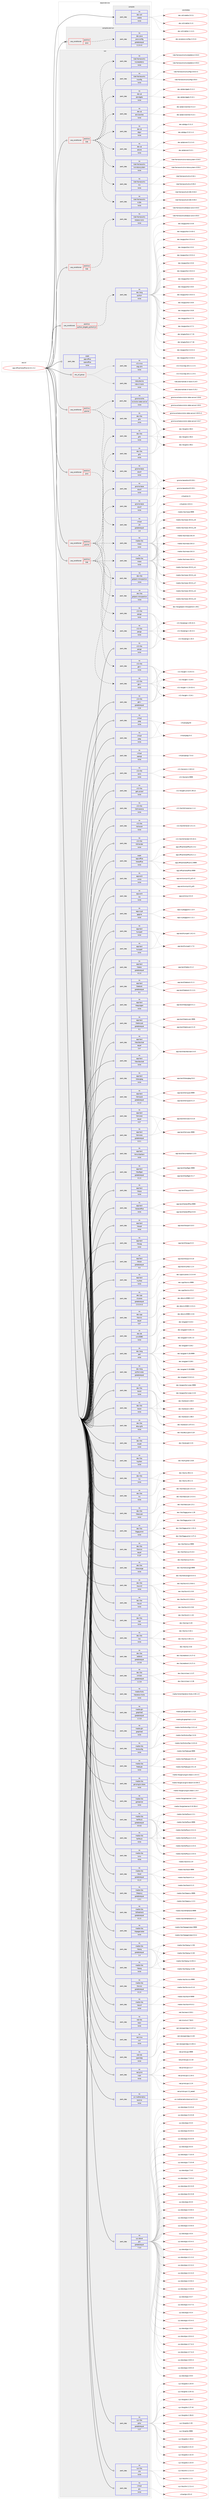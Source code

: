 digraph prolog {

# *************
# Graph options
# *************

newrank=true;
concentrate=true;
compound=true;
graph [rankdir=LR,fontname=Helvetica,fontsize=10,ranksep=1.5];#, ranksep=2.5, nodesep=0.2];
edge  [arrowhead=vee];
node  [fontname=Helvetica,fontsize=10];

# **********
# The ebuild
# **********

subgraph cluster_leftcol {
color=gray;
rank=same;
label=<<i>ebuild</i>>;
id [label="app-office/libreoffice-bin-6.1.5.2", color=red, width=4, href="../app-office/libreoffice-bin-6.1.5.2.svg"];
}

# ****************
# The dependencies
# ****************

subgraph cluster_midcol {
color=gray;
label=<<i>dependencies</i>>;
subgraph cluster_compile {
fillcolor="#eeeeee";
style=filled;
label=<<i>compile</i>>;
subgraph pack929177 {
dependency1303931 [label=<<TABLE BORDER="0" CELLBORDER="1" CELLSPACING="0" CELLPADDING="4" WIDTH="220"><TR><TD ROWSPAN="6" CELLPADDING="30">pack_dep</TD></TR><TR><TD WIDTH="110">no</TD></TR><TR><TD>dev-util</TD></TR><TR><TD>xdelta</TD></TR><TR><TD>none</TD></TR><TR><TD></TD></TR></TABLE>>, shape=none, color=blue];
}
id:e -> dependency1303931:w [weight=20,style="solid",arrowhead="vee"];
}
subgraph cluster_compileandrun {
fillcolor="#eeeeee";
style=filled;
label=<<i>compile and run</i>>;
subgraph cond354429 {
dependency1303932 [label=<<TABLE BORDER="0" CELLBORDER="1" CELLSPACING="0" CELLPADDING="4"><TR><TD ROWSPAN="3" CELLPADDING="10">use_conditional</TD></TR><TR><TD>positive</TD></TR><TR><TD>java</TD></TR></TABLE>>, shape=none, color=red];
subgraph pack929178 {
dependency1303933 [label=<<TABLE BORDER="0" CELLBORDER="1" CELLSPACING="0" CELLPADDING="4" WIDTH="220"><TR><TD ROWSPAN="6" CELLPADDING="30">pack_dep</TD></TR><TR><TD WIDTH="110">no</TD></TR><TR><TD>dev-java</TD></TR><TR><TD>java-config</TD></TR><TR><TD>greaterequal</TD></TR><TR><TD>2.2.0-r3</TD></TR></TABLE>>, shape=none, color=blue];
}
dependency1303932:e -> dependency1303933:w [weight=20,style="dashed",arrowhead="vee"];
}
id:e -> dependency1303932:w [weight=20,style="solid",arrowhead="odotvee"];
}
subgraph cluster_run {
fillcolor="#eeeeee";
style=filled;
label=<<i>run</i>>;
subgraph any19783 {
dependency1303934 [label=<<TABLE BORDER="0" CELLBORDER="1" CELLSPACING="0" CELLPADDING="4"><TR><TD CELLPADDING="10">any_of_group</TD></TR></TABLE>>, shape=none, color=red];subgraph pack929179 {
dependency1303935 [label=<<TABLE BORDER="0" CELLBORDER="1" CELLSPACING="0" CELLPADDING="4" WIDTH="220"><TR><TD ROWSPAN="6" CELLPADDING="30">pack_dep</TD></TR><TR><TD WIDTH="110">no</TD></TR><TR><TD>x11-misc</TD></TR><TR><TD>xdg-utils</TD></TR><TR><TD>none</TD></TR><TR><TD></TD></TR></TABLE>>, shape=none, color=blue];
}
dependency1303934:e -> dependency1303935:w [weight=20,style="dotted",arrowhead="oinv"];
subgraph pack929180 {
dependency1303936 [label=<<TABLE BORDER="0" CELLBORDER="1" CELLSPACING="0" CELLPADDING="4" WIDTH="220"><TR><TD ROWSPAN="6" CELLPADDING="30">pack_dep</TD></TR><TR><TD WIDTH="110">no</TD></TR><TR><TD>kde-plasma</TD></TR><TR><TD>kde-cli-tools</TD></TR><TR><TD>none</TD></TR><TR><TD></TD></TR></TABLE>>, shape=none, color=blue];
}
dependency1303934:e -> dependency1303936:w [weight=20,style="dotted",arrowhead="oinv"];
}
id:e -> dependency1303934:w [weight=20,style="solid",arrowhead="odot"];
subgraph cond354430 {
dependency1303937 [label=<<TABLE BORDER="0" CELLBORDER="1" CELLSPACING="0" CELLPADDING="4"><TR><TD ROWSPAN="3" CELLPADDING="10">use_conditional</TD></TR><TR><TD>positive</TD></TR><TR><TD>gnome</TD></TR></TABLE>>, shape=none, color=red];
subgraph pack929181 {
dependency1303938 [label=<<TABLE BORDER="0" CELLBORDER="1" CELLSPACING="0" CELLPADDING="4" WIDTH="220"><TR><TD ROWSPAN="6" CELLPADDING="30">pack_dep</TD></TR><TR><TD WIDTH="110">no</TD></TR><TR><TD>dev-libs</TD></TR><TR><TD>glib</TD></TR><TR><TD>none</TD></TR><TR><TD></TD></TR></TABLE>>, shape=none, color=blue];
}
dependency1303937:e -> dependency1303938:w [weight=20,style="dashed",arrowhead="vee"];
subgraph pack929182 {
dependency1303939 [label=<<TABLE BORDER="0" CELLBORDER="1" CELLSPACING="0" CELLPADDING="4" WIDTH="220"><TR><TD ROWSPAN="6" CELLPADDING="30">pack_dep</TD></TR><TR><TD WIDTH="110">no</TD></TR><TR><TD>dev-libs</TD></TR><TR><TD>gobject-introspection</TD></TR><TR><TD>none</TD></TR><TR><TD></TD></TR></TABLE>>, shape=none, color=blue];
}
dependency1303937:e -> dependency1303939:w [weight=20,style="dashed",arrowhead="vee"];
subgraph pack929183 {
dependency1303940 [label=<<TABLE BORDER="0" CELLBORDER="1" CELLSPACING="0" CELLPADDING="4" WIDTH="220"><TR><TD ROWSPAN="6" CELLPADDING="30">pack_dep</TD></TR><TR><TD WIDTH="110">no</TD></TR><TR><TD>gnome-base</TD></TR><TR><TD>dconf</TD></TR><TR><TD>none</TD></TR><TR><TD></TD></TR></TABLE>>, shape=none, color=blue];
}
dependency1303937:e -> dependency1303940:w [weight=20,style="dashed",arrowhead="vee"];
subgraph pack929184 {
dependency1303941 [label=<<TABLE BORDER="0" CELLBORDER="1" CELLSPACING="0" CELLPADDING="4" WIDTH="220"><TR><TD ROWSPAN="6" CELLPADDING="30">pack_dep</TD></TR><TR><TD WIDTH="110">no</TD></TR><TR><TD>media-libs</TD></TR><TR><TD>mesa</TD></TR><TR><TD>none</TD></TR><TR><TD></TD></TR></TABLE>>, shape=none, color=blue];
}
dependency1303937:e -> dependency1303941:w [weight=20,style="dashed",arrowhead="vee"];
subgraph pack929185 {
dependency1303942 [label=<<TABLE BORDER="0" CELLBORDER="1" CELLSPACING="0" CELLPADDING="4" WIDTH="220"><TR><TD ROWSPAN="6" CELLPADDING="30">pack_dep</TD></TR><TR><TD WIDTH="110">no</TD></TR><TR><TD>x11-libs</TD></TR><TR><TD>gtk+</TD></TR><TR><TD>none</TD></TR><TR><TD></TD></TR></TABLE>>, shape=none, color=blue];
}
dependency1303937:e -> dependency1303942:w [weight=20,style="dashed",arrowhead="vee"];
subgraph pack929186 {
dependency1303943 [label=<<TABLE BORDER="0" CELLBORDER="1" CELLSPACING="0" CELLPADDING="4" WIDTH="220"><TR><TD ROWSPAN="6" CELLPADDING="30">pack_dep</TD></TR><TR><TD WIDTH="110">no</TD></TR><TR><TD>x11-libs</TD></TR><TR><TD>pango</TD></TR><TR><TD>none</TD></TR><TR><TD></TD></TR></TABLE>>, shape=none, color=blue];
}
dependency1303937:e -> dependency1303943:w [weight=20,style="dashed",arrowhead="vee"];
}
id:e -> dependency1303937:w [weight=20,style="solid",arrowhead="odot"];
subgraph cond354431 {
dependency1303944 [label=<<TABLE BORDER="0" CELLBORDER="1" CELLSPACING="0" CELLPADDING="4"><TR><TD ROWSPAN="3" CELLPADDING="10">use_conditional</TD></TR><TR><TD>positive</TD></TR><TR><TD>gnome</TD></TR></TABLE>>, shape=none, color=red];
subgraph pack929187 {
dependency1303945 [label=<<TABLE BORDER="0" CELLBORDER="1" CELLSPACING="0" CELLPADDING="4" WIDTH="220"><TR><TD ROWSPAN="6" CELLPADDING="30">pack_dep</TD></TR><TR><TD WIDTH="110">no</TD></TR><TR><TD>dev-libs</TD></TR><TR><TD>glib</TD></TR><TR><TD>none</TD></TR><TR><TD></TD></TR></TABLE>>, shape=none, color=blue];
}
dependency1303944:e -> dependency1303945:w [weight=20,style="dashed",arrowhead="vee"];
subgraph pack929188 {
dependency1303946 [label=<<TABLE BORDER="0" CELLBORDER="1" CELLSPACING="0" CELLPADDING="4" WIDTH="220"><TR><TD ROWSPAN="6" CELLPADDING="30">pack_dep</TD></TR><TR><TD WIDTH="110">no</TD></TR><TR><TD>gnome-base</TD></TR><TR><TD>dconf</TD></TR><TR><TD>none</TD></TR><TR><TD></TD></TR></TABLE>>, shape=none, color=blue];
}
dependency1303944:e -> dependency1303946:w [weight=20,style="dashed",arrowhead="vee"];
subgraph pack929189 {
dependency1303947 [label=<<TABLE BORDER="0" CELLBORDER="1" CELLSPACING="0" CELLPADDING="4" WIDTH="220"><TR><TD ROWSPAN="6" CELLPADDING="30">pack_dep</TD></TR><TR><TD WIDTH="110">no</TD></TR><TR><TD>gnome-extra</TD></TR><TR><TD>evolution-data-server</TD></TR><TR><TD>none</TD></TR><TR><TD></TD></TR></TABLE>>, shape=none, color=blue];
}
dependency1303944:e -> dependency1303947:w [weight=20,style="dashed",arrowhead="vee"];
}
id:e -> dependency1303944:w [weight=20,style="solid",arrowhead="odot"];
subgraph cond354432 {
dependency1303948 [label=<<TABLE BORDER="0" CELLBORDER="1" CELLSPACING="0" CELLPADDING="4"><TR><TD ROWSPAN="3" CELLPADDING="10">use_conditional</TD></TR><TR><TD>positive</TD></TR><TR><TD>java</TD></TR></TABLE>>, shape=none, color=red];
subgraph pack929190 {
dependency1303949 [label=<<TABLE BORDER="0" CELLBORDER="1" CELLSPACING="0" CELLPADDING="4" WIDTH="220"><TR><TD ROWSPAN="6" CELLPADDING="30">pack_dep</TD></TR><TR><TD WIDTH="110">no</TD></TR><TR><TD>virtual</TD></TR><TR><TD>jre</TD></TR><TR><TD>greaterequal</TD></TR><TR><TD>1.6</TD></TR></TABLE>>, shape=none, color=blue];
}
dependency1303948:e -> dependency1303949:w [weight=20,style="dashed",arrowhead="vee"];
}
id:e -> dependency1303948:w [weight=20,style="solid",arrowhead="odot"];
subgraph cond354433 {
dependency1303950 [label=<<TABLE BORDER="0" CELLBORDER="1" CELLSPACING="0" CELLPADDING="4"><TR><TD ROWSPAN="3" CELLPADDING="10">use_conditional</TD></TR><TR><TD>positive</TD></TR><TR><TD>kde</TD></TR></TABLE>>, shape=none, color=red];
subgraph pack929191 {
dependency1303951 [label=<<TABLE BORDER="0" CELLBORDER="1" CELLSPACING="0" CELLPADDING="4" WIDTH="220"><TR><TD ROWSPAN="6" CELLPADDING="30">pack_dep</TD></TR><TR><TD WIDTH="110">no</TD></TR><TR><TD>dev-libs</TD></TR><TR><TD>glib</TD></TR><TR><TD>none</TD></TR><TR><TD></TD></TR></TABLE>>, shape=none, color=blue];
}
dependency1303950:e -> dependency1303951:w [weight=20,style="dashed",arrowhead="vee"];
subgraph pack929192 {
dependency1303952 [label=<<TABLE BORDER="0" CELLBORDER="1" CELLSPACING="0" CELLPADDING="4" WIDTH="220"><TR><TD ROWSPAN="6" CELLPADDING="30">pack_dep</TD></TR><TR><TD WIDTH="110">no</TD></TR><TR><TD>dev-libs</TD></TR><TR><TD>gobject-introspection</TD></TR><TR><TD>none</TD></TR><TR><TD></TD></TR></TABLE>>, shape=none, color=blue];
}
dependency1303950:e -> dependency1303952:w [weight=20,style="dashed",arrowhead="vee"];
subgraph pack929193 {
dependency1303953 [label=<<TABLE BORDER="0" CELLBORDER="1" CELLSPACING="0" CELLPADDING="4" WIDTH="220"><TR><TD ROWSPAN="6" CELLPADDING="30">pack_dep</TD></TR><TR><TD WIDTH="110">no</TD></TR><TR><TD>gnome-base</TD></TR><TR><TD>dconf</TD></TR><TR><TD>none</TD></TR><TR><TD></TD></TR></TABLE>>, shape=none, color=blue];
}
dependency1303950:e -> dependency1303953:w [weight=20,style="dashed",arrowhead="vee"];
subgraph pack929194 {
dependency1303954 [label=<<TABLE BORDER="0" CELLBORDER="1" CELLSPACING="0" CELLPADDING="4" WIDTH="220"><TR><TD ROWSPAN="6" CELLPADDING="30">pack_dep</TD></TR><TR><TD WIDTH="110">no</TD></TR><TR><TD>media-libs</TD></TR><TR><TD>mesa</TD></TR><TR><TD>none</TD></TR><TR><TD></TD></TR></TABLE>>, shape=none, color=blue];
}
dependency1303950:e -> dependency1303954:w [weight=20,style="dashed",arrowhead="vee"];
subgraph pack929195 {
dependency1303955 [label=<<TABLE BORDER="0" CELLBORDER="1" CELLSPACING="0" CELLPADDING="4" WIDTH="220"><TR><TD ROWSPAN="6" CELLPADDING="30">pack_dep</TD></TR><TR><TD WIDTH="110">no</TD></TR><TR><TD>x11-libs</TD></TR><TR><TD>gtk+</TD></TR><TR><TD>none</TD></TR><TR><TD></TD></TR></TABLE>>, shape=none, color=blue];
}
dependency1303950:e -> dependency1303955:w [weight=20,style="dashed",arrowhead="vee"];
subgraph pack929196 {
dependency1303956 [label=<<TABLE BORDER="0" CELLBORDER="1" CELLSPACING="0" CELLPADDING="4" WIDTH="220"><TR><TD ROWSPAN="6" CELLPADDING="30">pack_dep</TD></TR><TR><TD WIDTH="110">no</TD></TR><TR><TD>x11-libs</TD></TR><TR><TD>pango</TD></TR><TR><TD>none</TD></TR><TR><TD></TD></TR></TABLE>>, shape=none, color=blue];
}
dependency1303950:e -> dependency1303956:w [weight=20,style="dashed",arrowhead="vee"];
}
id:e -> dependency1303950:w [weight=20,style="solid",arrowhead="odot"];
subgraph cond354434 {
dependency1303957 [label=<<TABLE BORDER="0" CELLBORDER="1" CELLSPACING="0" CELLPADDING="4"><TR><TD ROWSPAN="3" CELLPADDING="10">use_conditional</TD></TR><TR><TD>positive</TD></TR><TR><TD>kde</TD></TR></TABLE>>, shape=none, color=red];
subgraph pack929197 {
dependency1303958 [label=<<TABLE BORDER="0" CELLBORDER="1" CELLSPACING="0" CELLPADDING="4" WIDTH="220"><TR><TD ROWSPAN="6" CELLPADDING="30">pack_dep</TD></TR><TR><TD WIDTH="110">no</TD></TR><TR><TD>dev-qt</TD></TR><TR><TD>qtcore</TD></TR><TR><TD>none</TD></TR><TR><TD></TD></TR></TABLE>>, shape=none, color=blue];
}
dependency1303957:e -> dependency1303958:w [weight=20,style="dashed",arrowhead="vee"];
subgraph pack929198 {
dependency1303959 [label=<<TABLE BORDER="0" CELLBORDER="1" CELLSPACING="0" CELLPADDING="4" WIDTH="220"><TR><TD ROWSPAN="6" CELLPADDING="30">pack_dep</TD></TR><TR><TD WIDTH="110">no</TD></TR><TR><TD>dev-qt</TD></TR><TR><TD>qtgui</TD></TR><TR><TD>none</TD></TR><TR><TD></TD></TR></TABLE>>, shape=none, color=blue];
}
dependency1303957:e -> dependency1303959:w [weight=20,style="dashed",arrowhead="vee"];
subgraph pack929199 {
dependency1303960 [label=<<TABLE BORDER="0" CELLBORDER="1" CELLSPACING="0" CELLPADDING="4" WIDTH="220"><TR><TD ROWSPAN="6" CELLPADDING="30">pack_dep</TD></TR><TR><TD WIDTH="110">no</TD></TR><TR><TD>dev-qt</TD></TR><TR><TD>qtx11extras</TD></TR><TR><TD>none</TD></TR><TR><TD></TD></TR></TABLE>>, shape=none, color=blue];
}
dependency1303957:e -> dependency1303960:w [weight=20,style="dashed",arrowhead="vee"];
subgraph pack929200 {
dependency1303961 [label=<<TABLE BORDER="0" CELLBORDER="1" CELLSPACING="0" CELLPADDING="4" WIDTH="220"><TR><TD ROWSPAN="6" CELLPADDING="30">pack_dep</TD></TR><TR><TD WIDTH="110">no</TD></TR><TR><TD>dev-qt</TD></TR><TR><TD>qtwidgets</TD></TR><TR><TD>none</TD></TR><TR><TD></TD></TR></TABLE>>, shape=none, color=blue];
}
dependency1303957:e -> dependency1303961:w [weight=20,style="dashed",arrowhead="vee"];
subgraph pack929201 {
dependency1303962 [label=<<TABLE BORDER="0" CELLBORDER="1" CELLSPACING="0" CELLPADDING="4" WIDTH="220"><TR><TD ROWSPAN="6" CELLPADDING="30">pack_dep</TD></TR><TR><TD WIDTH="110">no</TD></TR><TR><TD>kde-frameworks</TD></TR><TR><TD>kconfig</TD></TR><TR><TD>none</TD></TR><TR><TD></TD></TR></TABLE>>, shape=none, color=blue];
}
dependency1303957:e -> dependency1303962:w [weight=20,style="dashed",arrowhead="vee"];
subgraph pack929202 {
dependency1303963 [label=<<TABLE BORDER="0" CELLBORDER="1" CELLSPACING="0" CELLPADDING="4" WIDTH="220"><TR><TD ROWSPAN="6" CELLPADDING="30">pack_dep</TD></TR><TR><TD WIDTH="110">no</TD></TR><TR><TD>kde-frameworks</TD></TR><TR><TD>kcoreaddons</TD></TR><TR><TD>none</TD></TR><TR><TD></TD></TR></TABLE>>, shape=none, color=blue];
}
dependency1303957:e -> dependency1303963:w [weight=20,style="dashed",arrowhead="vee"];
subgraph pack929203 {
dependency1303964 [label=<<TABLE BORDER="0" CELLBORDER="1" CELLSPACING="0" CELLPADDING="4" WIDTH="220"><TR><TD ROWSPAN="6" CELLPADDING="30">pack_dep</TD></TR><TR><TD WIDTH="110">no</TD></TR><TR><TD>kde-frameworks</TD></TR><TR><TD>ki18n</TD></TR><TR><TD>none</TD></TR><TR><TD></TD></TR></TABLE>>, shape=none, color=blue];
}
dependency1303957:e -> dependency1303964:w [weight=20,style="dashed",arrowhead="vee"];
subgraph pack929204 {
dependency1303965 [label=<<TABLE BORDER="0" CELLBORDER="1" CELLSPACING="0" CELLPADDING="4" WIDTH="220"><TR><TD ROWSPAN="6" CELLPADDING="30">pack_dep</TD></TR><TR><TD WIDTH="110">no</TD></TR><TR><TD>kde-frameworks</TD></TR><TR><TD>kio</TD></TR><TR><TD>none</TD></TR><TR><TD></TD></TR></TABLE>>, shape=none, color=blue];
}
dependency1303957:e -> dependency1303965:w [weight=20,style="dashed",arrowhead="vee"];
subgraph pack929205 {
dependency1303966 [label=<<TABLE BORDER="0" CELLBORDER="1" CELLSPACING="0" CELLPADDING="4" WIDTH="220"><TR><TD ROWSPAN="6" CELLPADDING="30">pack_dep</TD></TR><TR><TD WIDTH="110">no</TD></TR><TR><TD>kde-frameworks</TD></TR><TR><TD>kwindowsystem</TD></TR><TR><TD>none</TD></TR><TR><TD></TD></TR></TABLE>>, shape=none, color=blue];
}
dependency1303957:e -> dependency1303966:w [weight=20,style="dashed",arrowhead="vee"];
}
id:e -> dependency1303957:w [weight=20,style="solid",arrowhead="odot"];
subgraph cond354435 {
dependency1303967 [label=<<TABLE BORDER="0" CELLBORDER="1" CELLSPACING="0" CELLPADDING="4"><TR><TD ROWSPAN="3" CELLPADDING="10">use_conditional</TD></TR><TR><TD>positive</TD></TR><TR><TD>kde</TD></TR></TABLE>>, shape=none, color=red];
subgraph pack929206 {
dependency1303968 [label=<<TABLE BORDER="0" CELLBORDER="1" CELLSPACING="0" CELLPADDING="4" WIDTH="220"><TR><TD ROWSPAN="6" CELLPADDING="30">pack_dep</TD></TR><TR><TD WIDTH="110">no</TD></TR><TR><TD>kde-frameworks</TD></TR><TR><TD>breeze-icons</TD></TR><TR><TD>none</TD></TR><TR><TD></TD></TR></TABLE>>, shape=none, color=blue];
}
dependency1303967:e -> dependency1303968:w [weight=20,style="dashed",arrowhead="vee"];
}
id:e -> dependency1303967:w [weight=20,style="solid",arrowhead="odot"];
subgraph cond354436 {
dependency1303969 [label=<<TABLE BORDER="0" CELLBORDER="1" CELLSPACING="0" CELLPADDING="4"><TR><TD ROWSPAN="3" CELLPADDING="10">use_conditional</TD></TR><TR><TD>positive</TD></TR><TR><TD>python_targets_python3_6</TD></TR></TABLE>>, shape=none, color=red];
subgraph pack929207 {
dependency1303970 [label=<<TABLE BORDER="0" CELLBORDER="1" CELLSPACING="0" CELLPADDING="4" WIDTH="220"><TR><TD ROWSPAN="6" CELLPADDING="30">pack_dep</TD></TR><TR><TD WIDTH="110">no</TD></TR><TR><TD>dev-lang</TD></TR><TR><TD>python</TD></TR><TR><TD>none</TD></TR><TR><TD></TD></TR></TABLE>>, shape=none, color=blue];
}
dependency1303969:e -> dependency1303970:w [weight=20,style="dashed",arrowhead="vee"];
}
id:e -> dependency1303969:w [weight=20,style="solid",arrowhead="odot"];
subgraph pack929208 {
dependency1303971 [label=<<TABLE BORDER="0" CELLBORDER="1" CELLSPACING="0" CELLPADDING="4" WIDTH="220"><TR><TD ROWSPAN="6" CELLPADDING="30">pack_dep</TD></TR><TR><TD WIDTH="110">no</TD></TR><TR><TD>app-arch</TD></TR><TR><TD>unzip</TD></TR><TR><TD>none</TD></TR><TR><TD></TD></TR></TABLE>>, shape=none, color=blue];
}
id:e -> dependency1303971:w [weight=20,style="solid",arrowhead="odot"];
subgraph pack929209 {
dependency1303972 [label=<<TABLE BORDER="0" CELLBORDER="1" CELLSPACING="0" CELLPADDING="4" WIDTH="220"><TR><TD ROWSPAN="6" CELLPADDING="30">pack_dep</TD></TR><TR><TD WIDTH="110">no</TD></TR><TR><TD>app-arch</TD></TR><TR><TD>zip</TD></TR><TR><TD>none</TD></TR><TR><TD></TD></TR></TABLE>>, shape=none, color=blue];
}
id:e -> dependency1303972:w [weight=20,style="solid",arrowhead="odot"];
subgraph pack929210 {
dependency1303973 [label=<<TABLE BORDER="0" CELLBORDER="1" CELLSPACING="0" CELLPADDING="4" WIDTH="220"><TR><TD ROWSPAN="6" CELLPADDING="30">pack_dep</TD></TR><TR><TD WIDTH="110">no</TD></TR><TR><TD>app-crypt</TD></TR><TR><TD>gpgme</TD></TR><TR><TD>none</TD></TR><TR><TD></TD></TR></TABLE>>, shape=none, color=blue];
}
id:e -> dependency1303973:w [weight=20,style="solid",arrowhead="odot"];
subgraph pack929211 {
dependency1303974 [label=<<TABLE BORDER="0" CELLBORDER="1" CELLSPACING="0" CELLPADDING="4" WIDTH="220"><TR><TD ROWSPAN="6" CELLPADDING="30">pack_dep</TD></TR><TR><TD WIDTH="110">no</TD></TR><TR><TD>app-text</TD></TR><TR><TD>hunspell</TD></TR><TR><TD>none</TD></TR><TR><TD></TD></TR></TABLE>>, shape=none, color=blue];
}
id:e -> dependency1303974:w [weight=20,style="solid",arrowhead="odot"];
subgraph pack929212 {
dependency1303975 [label=<<TABLE BORDER="0" CELLBORDER="1" CELLSPACING="0" CELLPADDING="4" WIDTH="220"><TR><TD ROWSPAN="6" CELLPADDING="30">pack_dep</TD></TR><TR><TD WIDTH="110">no</TD></TR><TR><TD>app-text</TD></TR><TR><TD>hunspell</TD></TR><TR><TD>none</TD></TR><TR><TD></TD></TR></TABLE>>, shape=none, color=blue];
}
id:e -> dependency1303975:w [weight=20,style="solid",arrowhead="odot"];
subgraph pack929213 {
dependency1303976 [label=<<TABLE BORDER="0" CELLBORDER="1" CELLSPACING="0" CELLPADDING="4" WIDTH="220"><TR><TD ROWSPAN="6" CELLPADDING="30">pack_dep</TD></TR><TR><TD WIDTH="110">no</TD></TR><TR><TD>app-text</TD></TR><TR><TD>libabw</TD></TR><TR><TD>greaterequal</TD></TR><TR><TD>0.1.0</TD></TR></TABLE>>, shape=none, color=blue];
}
id:e -> dependency1303976:w [weight=20,style="solid",arrowhead="odot"];
subgraph pack929214 {
dependency1303977 [label=<<TABLE BORDER="0" CELLBORDER="1" CELLSPACING="0" CELLPADDING="4" WIDTH="220"><TR><TD ROWSPAN="6" CELLPADDING="30">pack_dep</TD></TR><TR><TD WIDTH="110">no</TD></TR><TR><TD>app-text</TD></TR><TR><TD>libebook</TD></TR><TR><TD>greaterequal</TD></TR><TR><TD>0.1</TD></TR></TABLE>>, shape=none, color=blue];
}
id:e -> dependency1303977:w [weight=20,style="solid",arrowhead="odot"];
subgraph pack929215 {
dependency1303978 [label=<<TABLE BORDER="0" CELLBORDER="1" CELLSPACING="0" CELLPADDING="4" WIDTH="220"><TR><TD ROWSPAN="6" CELLPADDING="30">pack_dep</TD></TR><TR><TD WIDTH="110">no</TD></TR><TR><TD>app-text</TD></TR><TR><TD>libepubgen</TD></TR><TR><TD>none</TD></TR><TR><TD></TD></TR></TABLE>>, shape=none, color=blue];
}
id:e -> dependency1303978:w [weight=20,style="solid",arrowhead="odot"];
subgraph pack929216 {
dependency1303979 [label=<<TABLE BORDER="0" CELLBORDER="1" CELLSPACING="0" CELLPADDING="4" WIDTH="220"><TR><TD ROWSPAN="6" CELLPADDING="30">pack_dep</TD></TR><TR><TD WIDTH="110">no</TD></TR><TR><TD>app-text</TD></TR><TR><TD>libetonyek</TD></TR><TR><TD>greaterequal</TD></TR><TR><TD>0.1</TD></TR></TABLE>>, shape=none, color=blue];
}
id:e -> dependency1303979:w [weight=20,style="solid",arrowhead="odot"];
subgraph pack929217 {
dependency1303980 [label=<<TABLE BORDER="0" CELLBORDER="1" CELLSPACING="0" CELLPADDING="4" WIDTH="220"><TR><TD ROWSPAN="6" CELLPADDING="30">pack_dep</TD></TR><TR><TD WIDTH="110">no</TD></TR><TR><TD>app-text</TD></TR><TR><TD>libexttextcat</TD></TR><TR><TD>equal</TD></TR><TR><TD>3.4*</TD></TR></TABLE>>, shape=none, color=blue];
}
id:e -> dependency1303980:w [weight=20,style="solid",arrowhead="odot"];
subgraph pack929218 {
dependency1303981 [label=<<TABLE BORDER="0" CELLBORDER="1" CELLSPACING="0" CELLPADDING="4" WIDTH="220"><TR><TD ROWSPAN="6" CELLPADDING="30">pack_dep</TD></TR><TR><TD WIDTH="110">no</TD></TR><TR><TD>app-text</TD></TR><TR><TD>libexttextcat</TD></TR><TR><TD>none</TD></TR><TR><TD></TD></TR></TABLE>>, shape=none, color=blue];
}
id:e -> dependency1303981:w [weight=20,style="solid",arrowhead="odot"];
subgraph pack929219 {
dependency1303982 [label=<<TABLE BORDER="0" CELLBORDER="1" CELLSPACING="0" CELLPADDING="4" WIDTH="220"><TR><TD ROWSPAN="6" CELLPADDING="30">pack_dep</TD></TR><TR><TD WIDTH="110">no</TD></TR><TR><TD>app-text</TD></TR><TR><TD>liblangtag</TD></TR><TR><TD>none</TD></TR><TR><TD></TD></TR></TABLE>>, shape=none, color=blue];
}
id:e -> dependency1303982:w [weight=20,style="solid",arrowhead="odot"];
subgraph pack929220 {
dependency1303983 [label=<<TABLE BORDER="0" CELLBORDER="1" CELLSPACING="0" CELLPADDING="4" WIDTH="220"><TR><TD ROWSPAN="6" CELLPADDING="30">pack_dep</TD></TR><TR><TD WIDTH="110">no</TD></TR><TR><TD>app-text</TD></TR><TR><TD>libmspub</TD></TR><TR><TD>greaterequal</TD></TR><TR><TD>0.1.0</TD></TR></TABLE>>, shape=none, color=blue];
}
id:e -> dependency1303983:w [weight=20,style="solid",arrowhead="odot"];
subgraph pack929221 {
dependency1303984 [label=<<TABLE BORDER="0" CELLBORDER="1" CELLSPACING="0" CELLPADDING="4" WIDTH="220"><TR><TD ROWSPAN="6" CELLPADDING="30">pack_dep</TD></TR><TR><TD WIDTH="110">no</TD></TR><TR><TD>app-text</TD></TR><TR><TD>libmwaw</TD></TR><TR><TD>equal</TD></TR><TR><TD>0.3*</TD></TR></TABLE>>, shape=none, color=blue];
}
id:e -> dependency1303984:w [weight=20,style="solid",arrowhead="odot"];
subgraph pack929222 {
dependency1303985 [label=<<TABLE BORDER="0" CELLBORDER="1" CELLSPACING="0" CELLPADDING="4" WIDTH="220"><TR><TD ROWSPAN="6" CELLPADDING="30">pack_dep</TD></TR><TR><TD WIDTH="110">no</TD></TR><TR><TD>app-text</TD></TR><TR><TD>libmwaw</TD></TR><TR><TD>greaterequal</TD></TR><TR><TD>0.3.1</TD></TR></TABLE>>, shape=none, color=blue];
}
id:e -> dependency1303985:w [weight=20,style="solid",arrowhead="odot"];
subgraph pack929223 {
dependency1303986 [label=<<TABLE BORDER="0" CELLBORDER="1" CELLSPACING="0" CELLPADDING="4" WIDTH="220"><TR><TD ROWSPAN="6" CELLPADDING="30">pack_dep</TD></TR><TR><TD WIDTH="110">no</TD></TR><TR><TD>app-text</TD></TR><TR><TD>libnumbertext</TD></TR><TR><TD>none</TD></TR><TR><TD></TD></TR></TABLE>>, shape=none, color=blue];
}
id:e -> dependency1303986:w [weight=20,style="solid",arrowhead="odot"];
subgraph pack929224 {
dependency1303987 [label=<<TABLE BORDER="0" CELLBORDER="1" CELLSPACING="0" CELLPADDING="4" WIDTH="220"><TR><TD ROWSPAN="6" CELLPADDING="30">pack_dep</TD></TR><TR><TD WIDTH="110">no</TD></TR><TR><TD>app-text</TD></TR><TR><TD>libodfgen</TD></TR><TR><TD>greaterequal</TD></TR><TR><TD>0.1.0</TD></TR></TABLE>>, shape=none, color=blue];
}
id:e -> dependency1303987:w [weight=20,style="solid",arrowhead="odot"];
subgraph pack929225 {
dependency1303988 [label=<<TABLE BORDER="0" CELLBORDER="1" CELLSPACING="0" CELLPADDING="4" WIDTH="220"><TR><TD ROWSPAN="6" CELLPADDING="30">pack_dep</TD></TR><TR><TD WIDTH="110">no</TD></TR><TR><TD>app-text</TD></TR><TR><TD>libqxp</TD></TR><TR><TD>none</TD></TR><TR><TD></TD></TR></TABLE>>, shape=none, color=blue];
}
id:e -> dependency1303988:w [weight=20,style="solid",arrowhead="odot"];
subgraph pack929226 {
dependency1303989 [label=<<TABLE BORDER="0" CELLBORDER="1" CELLSPACING="0" CELLPADDING="4" WIDTH="220"><TR><TD ROWSPAN="6" CELLPADDING="30">pack_dep</TD></TR><TR><TD WIDTH="110">no</TD></TR><TR><TD>app-text</TD></TR><TR><TD>libstaroffice</TD></TR><TR><TD>none</TD></TR><TR><TD></TD></TR></TABLE>>, shape=none, color=blue];
}
id:e -> dependency1303989:w [weight=20,style="solid",arrowhead="odot"];
subgraph pack929227 {
dependency1303990 [label=<<TABLE BORDER="0" CELLBORDER="1" CELLSPACING="0" CELLPADDING="4" WIDTH="220"><TR><TD ROWSPAN="6" CELLPADDING="30">pack_dep</TD></TR><TR><TD WIDTH="110">no</TD></TR><TR><TD>app-text</TD></TR><TR><TD>libwpd</TD></TR><TR><TD>none</TD></TR><TR><TD></TD></TR></TABLE>>, shape=none, color=blue];
}
id:e -> dependency1303990:w [weight=20,style="solid",arrowhead="odot"];
subgraph pack929228 {
dependency1303991 [label=<<TABLE BORDER="0" CELLBORDER="1" CELLSPACING="0" CELLPADDING="4" WIDTH="220"><TR><TD ROWSPAN="6" CELLPADDING="30">pack_dep</TD></TR><TR><TD WIDTH="110">no</TD></TR><TR><TD>app-text</TD></TR><TR><TD>libwpg</TD></TR><TR><TD>none</TD></TR><TR><TD></TD></TR></TABLE>>, shape=none, color=blue];
}
id:e -> dependency1303991:w [weight=20,style="solid",arrowhead="odot"];
subgraph pack929229 {
dependency1303992 [label=<<TABLE BORDER="0" CELLBORDER="1" CELLSPACING="0" CELLPADDING="4" WIDTH="220"><TR><TD ROWSPAN="6" CELLPADDING="30">pack_dep</TD></TR><TR><TD WIDTH="110">no</TD></TR><TR><TD>app-text</TD></TR><TR><TD>libwps</TD></TR><TR><TD>greaterequal</TD></TR><TR><TD>0.4</TD></TR></TABLE>>, shape=none, color=blue];
}
id:e -> dependency1303992:w [weight=20,style="solid",arrowhead="odot"];
subgraph pack929230 {
dependency1303993 [label=<<TABLE BORDER="0" CELLBORDER="1" CELLSPACING="0" CELLPADDING="4" WIDTH="220"><TR><TD ROWSPAN="6" CELLPADDING="30">pack_dep</TD></TR><TR><TD WIDTH="110">no</TD></TR><TR><TD>app-text</TD></TR><TR><TD>mythes</TD></TR><TR><TD>none</TD></TR><TR><TD></TD></TR></TABLE>>, shape=none, color=blue];
}
id:e -> dependency1303993:w [weight=20,style="solid",arrowhead="odot"];
subgraph pack929231 {
dependency1303994 [label=<<TABLE BORDER="0" CELLBORDER="1" CELLSPACING="0" CELLPADDING="4" WIDTH="220"><TR><TD ROWSPAN="6" CELLPADDING="30">pack_dep</TD></TR><TR><TD WIDTH="110">no</TD></TR><TR><TD>dev-cpp</TD></TR><TR><TD>clucene</TD></TR><TR><TD>greaterequal</TD></TR><TR><TD>2.3.3.4-r2</TD></TR></TABLE>>, shape=none, color=blue];
}
id:e -> dependency1303994:w [weight=20,style="solid",arrowhead="odot"];
subgraph pack929232 {
dependency1303995 [label=<<TABLE BORDER="0" CELLBORDER="1" CELLSPACING="0" CELLPADDING="4" WIDTH="220"><TR><TD ROWSPAN="6" CELLPADDING="30">pack_dep</TD></TR><TR><TD WIDTH="110">no</TD></TR><TR><TD>dev-cpp</TD></TR><TR><TD>libcmis</TD></TR><TR><TD>equal</TD></TR><TR><TD>0.5*</TD></TR></TABLE>>, shape=none, color=blue];
}
id:e -> dependency1303995:w [weight=20,style="solid",arrowhead="odot"];
subgraph pack929233 {
dependency1303996 [label=<<TABLE BORDER="0" CELLBORDER="1" CELLSPACING="0" CELLPADDING="4" WIDTH="220"><TR><TD ROWSPAN="6" CELLPADDING="30">pack_dep</TD></TR><TR><TD WIDTH="110">no</TD></TR><TR><TD>dev-db</TD></TR><TR><TD>unixODBC</TD></TR><TR><TD>none</TD></TR><TR><TD></TD></TR></TABLE>>, shape=none, color=blue];
}
id:e -> dependency1303996:w [weight=20,style="solid",arrowhead="odot"];
subgraph pack929234 {
dependency1303997 [label=<<TABLE BORDER="0" CELLBORDER="1" CELLSPACING="0" CELLPADDING="4" WIDTH="220"><TR><TD ROWSPAN="6" CELLPADDING="30">pack_dep</TD></TR><TR><TD WIDTH="110">no</TD></TR><TR><TD>dev-lang</TD></TR><TR><TD>perl</TD></TR><TR><TD>none</TD></TR><TR><TD></TD></TR></TABLE>>, shape=none, color=blue];
}
id:e -> dependency1303997:w [weight=20,style="solid",arrowhead="odot"];
subgraph pack929235 {
dependency1303998 [label=<<TABLE BORDER="0" CELLBORDER="1" CELLSPACING="0" CELLPADDING="4" WIDTH="220"><TR><TD ROWSPAN="6" CELLPADDING="30">pack_dep</TD></TR><TR><TD WIDTH="110">no</TD></TR><TR><TD>dev-lang</TD></TR><TR><TD>python-exec</TD></TR><TR><TD>greaterequal</TD></TR><TR><TD>2</TD></TR></TABLE>>, shape=none, color=blue];
}
id:e -> dependency1303998:w [weight=20,style="solid",arrowhead="odot"];
subgraph pack929236 {
dependency1303999 [label=<<TABLE BORDER="0" CELLBORDER="1" CELLSPACING="0" CELLPADDING="4" WIDTH="220"><TR><TD ROWSPAN="6" CELLPADDING="30">pack_dep</TD></TR><TR><TD WIDTH="110">no</TD></TR><TR><TD>dev-libs</TD></TR><TR><TD>boost</TD></TR><TR><TD>none</TD></TR><TR><TD></TD></TR></TABLE>>, shape=none, color=blue];
}
id:e -> dependency1303999:w [weight=20,style="solid",arrowhead="odot"];
subgraph pack929237 {
dependency1304000 [label=<<TABLE BORDER="0" CELLBORDER="1" CELLSPACING="0" CELLPADDING="4" WIDTH="220"><TR><TD ROWSPAN="6" CELLPADDING="30">pack_dep</TD></TR><TR><TD WIDTH="110">no</TD></TR><TR><TD>dev-libs</TD></TR><TR><TD>boost</TD></TR><TR><TD>none</TD></TR><TR><TD></TD></TR></TABLE>>, shape=none, color=blue];
}
id:e -> dependency1304000:w [weight=20,style="solid",arrowhead="odot"];
subgraph pack929238 {
dependency1304001 [label=<<TABLE BORDER="0" CELLBORDER="1" CELLSPACING="0" CELLPADDING="4" WIDTH="220"><TR><TD ROWSPAN="6" CELLPADDING="30">pack_dep</TD></TR><TR><TD WIDTH="110">no</TD></TR><TR><TD>dev-libs</TD></TR><TR><TD>dbus-glib</TD></TR><TR><TD>none</TD></TR><TR><TD></TD></TR></TABLE>>, shape=none, color=blue];
}
id:e -> dependency1304001:w [weight=20,style="solid",arrowhead="odot"];
subgraph pack929239 {
dependency1304002 [label=<<TABLE BORDER="0" CELLBORDER="1" CELLSPACING="0" CELLPADDING="4" WIDTH="220"><TR><TD ROWSPAN="6" CELLPADDING="30">pack_dep</TD></TR><TR><TD WIDTH="110">no</TD></TR><TR><TD>dev-libs</TD></TR><TR><TD>expat</TD></TR><TR><TD>none</TD></TR><TR><TD></TD></TR></TABLE>>, shape=none, color=blue];
}
id:e -> dependency1304002:w [weight=20,style="solid",arrowhead="odot"];
subgraph pack929240 {
dependency1304003 [label=<<TABLE BORDER="0" CELLBORDER="1" CELLSPACING="0" CELLPADDING="4" WIDTH="220"><TR><TD ROWSPAN="6" CELLPADDING="30">pack_dep</TD></TR><TR><TD WIDTH="110">no</TD></TR><TR><TD>dev-libs</TD></TR><TR><TD>hyphen</TD></TR><TR><TD>none</TD></TR><TR><TD></TD></TR></TABLE>>, shape=none, color=blue];
}
id:e -> dependency1304003:w [weight=20,style="solid",arrowhead="odot"];
subgraph pack929241 {
dependency1304004 [label=<<TABLE BORDER="0" CELLBORDER="1" CELLSPACING="0" CELLPADDING="4" WIDTH="220"><TR><TD ROWSPAN="6" CELLPADDING="30">pack_dep</TD></TR><TR><TD WIDTH="110">no</TD></TR><TR><TD>dev-libs</TD></TR><TR><TD>icu</TD></TR><TR><TD>none</TD></TR><TR><TD></TD></TR></TABLE>>, shape=none, color=blue];
}
id:e -> dependency1304004:w [weight=20,style="solid",arrowhead="odot"];
subgraph pack929242 {
dependency1304005 [label=<<TABLE BORDER="0" CELLBORDER="1" CELLSPACING="0" CELLPADDING="4" WIDTH="220"><TR><TD ROWSPAN="6" CELLPADDING="30">pack_dep</TD></TR><TR><TD WIDTH="110">no</TD></TR><TR><TD>dev-libs</TD></TR><TR><TD>icu</TD></TR><TR><TD>none</TD></TR><TR><TD></TD></TR></TABLE>>, shape=none, color=blue];
}
id:e -> dependency1304005:w [weight=20,style="solid",arrowhead="odot"];
subgraph pack929243 {
dependency1304006 [label=<<TABLE BORDER="0" CELLBORDER="1" CELLSPACING="0" CELLPADDING="4" WIDTH="220"><TR><TD ROWSPAN="6" CELLPADDING="30">pack_dep</TD></TR><TR><TD WIDTH="110">no</TD></TR><TR><TD>dev-libs</TD></TR><TR><TD>libassuan</TD></TR><TR><TD>none</TD></TR><TR><TD></TD></TR></TABLE>>, shape=none, color=blue];
}
id:e -> dependency1304006:w [weight=20,style="solid",arrowhead="odot"];
subgraph pack929244 {
dependency1304007 [label=<<TABLE BORDER="0" CELLBORDER="1" CELLSPACING="0" CELLPADDING="4" WIDTH="220"><TR><TD ROWSPAN="6" CELLPADDING="30">pack_dep</TD></TR><TR><TD WIDTH="110">no</TD></TR><TR><TD>dev-libs</TD></TR><TR><TD>libgpg-error</TD></TR><TR><TD>none</TD></TR><TR><TD></TD></TR></TABLE>>, shape=none, color=blue];
}
id:e -> dependency1304007:w [weight=20,style="solid",arrowhead="odot"];
subgraph pack929245 {
dependency1304008 [label=<<TABLE BORDER="0" CELLBORDER="1" CELLSPACING="0" CELLPADDING="4" WIDTH="220"><TR><TD ROWSPAN="6" CELLPADDING="30">pack_dep</TD></TR><TR><TD WIDTH="110">no</TD></TR><TR><TD>dev-libs</TD></TR><TR><TD>liborcus</TD></TR><TR><TD>equal</TD></TR><TR><TD>0.13*</TD></TR></TABLE>>, shape=none, color=blue];
}
id:e -> dependency1304008:w [weight=20,style="solid",arrowhead="odot"];
subgraph pack929246 {
dependency1304009 [label=<<TABLE BORDER="0" CELLBORDER="1" CELLSPACING="0" CELLPADDING="4" WIDTH="220"><TR><TD ROWSPAN="6" CELLPADDING="30">pack_dep</TD></TR><TR><TD WIDTH="110">no</TD></TR><TR><TD>dev-libs</TD></TR><TR><TD>librevenge</TD></TR><TR><TD>none</TD></TR><TR><TD></TD></TR></TABLE>>, shape=none, color=blue];
}
id:e -> dependency1304009:w [weight=20,style="solid",arrowhead="odot"];
subgraph pack929247 {
dependency1304010 [label=<<TABLE BORDER="0" CELLBORDER="1" CELLSPACING="0" CELLPADDING="4" WIDTH="220"><TR><TD ROWSPAN="6" CELLPADDING="30">pack_dep</TD></TR><TR><TD WIDTH="110">no</TD></TR><TR><TD>dev-libs</TD></TR><TR><TD>libxml2</TD></TR><TR><TD>none</TD></TR><TR><TD></TD></TR></TABLE>>, shape=none, color=blue];
}
id:e -> dependency1304010:w [weight=20,style="solid",arrowhead="odot"];
subgraph pack929248 {
dependency1304011 [label=<<TABLE BORDER="0" CELLBORDER="1" CELLSPACING="0" CELLPADDING="4" WIDTH="220"><TR><TD ROWSPAN="6" CELLPADDING="30">pack_dep</TD></TR><TR><TD WIDTH="110">no</TD></TR><TR><TD>dev-libs</TD></TR><TR><TD>libxslt</TD></TR><TR><TD>none</TD></TR><TR><TD></TD></TR></TABLE>>, shape=none, color=blue];
}
id:e -> dependency1304011:w [weight=20,style="solid",arrowhead="odot"];
subgraph pack929249 {
dependency1304012 [label=<<TABLE BORDER="0" CELLBORDER="1" CELLSPACING="0" CELLPADDING="4" WIDTH="220"><TR><TD ROWSPAN="6" CELLPADDING="30">pack_dep</TD></TR><TR><TD WIDTH="110">no</TD></TR><TR><TD>dev-libs</TD></TR><TR><TD>nspr</TD></TR><TR><TD>none</TD></TR><TR><TD></TD></TR></TABLE>>, shape=none, color=blue];
}
id:e -> dependency1304012:w [weight=20,style="solid",arrowhead="odot"];
subgraph pack929250 {
dependency1304013 [label=<<TABLE BORDER="0" CELLBORDER="1" CELLSPACING="0" CELLPADDING="4" WIDTH="220"><TR><TD ROWSPAN="6" CELLPADDING="30">pack_dep</TD></TR><TR><TD WIDTH="110">no</TD></TR><TR><TD>dev-libs</TD></TR><TR><TD>nss</TD></TR><TR><TD>none</TD></TR><TR><TD></TD></TR></TABLE>>, shape=none, color=blue];
}
id:e -> dependency1304013:w [weight=20,style="solid",arrowhead="odot"];
subgraph pack929251 {
dependency1304014 [label=<<TABLE BORDER="0" CELLBORDER="1" CELLSPACING="0" CELLPADDING="4" WIDTH="220"><TR><TD ROWSPAN="6" CELLPADDING="30">pack_dep</TD></TR><TR><TD WIDTH="110">no</TD></TR><TR><TD>dev-libs</TD></TR><TR><TD>redland</TD></TR><TR><TD>greaterequal</TD></TR><TR><TD>1.0.16</TD></TR></TABLE>>, shape=none, color=blue];
}
id:e -> dependency1304014:w [weight=20,style="solid",arrowhead="odot"];
subgraph pack929252 {
dependency1304015 [label=<<TABLE BORDER="0" CELLBORDER="1" CELLSPACING="0" CELLPADDING="4" WIDTH="220"><TR><TD ROWSPAN="6" CELLPADDING="30">pack_dep</TD></TR><TR><TD WIDTH="110">no</TD></TR><TR><TD>dev-libs</TD></TR><TR><TD>xmlsec</TD></TR><TR><TD>greaterequal</TD></TR><TR><TD>1.2.24</TD></TR></TABLE>>, shape=none, color=blue];
}
id:e -> dependency1304015:w [weight=20,style="solid",arrowhead="odot"];
subgraph pack929253 {
dependency1304016 [label=<<TABLE BORDER="0" CELLBORDER="1" CELLSPACING="0" CELLPADDING="4" WIDTH="220"><TR><TD ROWSPAN="6" CELLPADDING="30">pack_dep</TD></TR><TR><TD WIDTH="110">no</TD></TR><TR><TD>media-fonts</TD></TR><TR><TD>liberation-fonts</TD></TR><TR><TD>none</TD></TR><TR><TD></TD></TR></TABLE>>, shape=none, color=blue];
}
id:e -> dependency1304016:w [weight=20,style="solid",arrowhead="odot"];
subgraph pack929254 {
dependency1304017 [label=<<TABLE BORDER="0" CELLBORDER="1" CELLSPACING="0" CELLPADDING="4" WIDTH="220"><TR><TD ROWSPAN="6" CELLPADDING="30">pack_dep</TD></TR><TR><TD WIDTH="110">no</TD></TR><TR><TD>media-gfx</TD></TR><TR><TD>graphite2</TD></TR><TR><TD>greaterequal</TD></TR><TR><TD>1.3.10</TD></TR></TABLE>>, shape=none, color=blue];
}
id:e -> dependency1304017:w [weight=20,style="solid",arrowhead="odot"];
subgraph pack929255 {
dependency1304018 [label=<<TABLE BORDER="0" CELLBORDER="1" CELLSPACING="0" CELLPADDING="4" WIDTH="220"><TR><TD ROWSPAN="6" CELLPADDING="30">pack_dep</TD></TR><TR><TD WIDTH="110">no</TD></TR><TR><TD>media-gfx</TD></TR><TR><TD>graphite2</TD></TR><TR><TD>none</TD></TR><TR><TD></TD></TR></TABLE>>, shape=none, color=blue];
}
id:e -> dependency1304018:w [weight=20,style="solid",arrowhead="odot"];
subgraph pack929256 {
dependency1304019 [label=<<TABLE BORDER="0" CELLBORDER="1" CELLSPACING="0" CELLPADDING="4" WIDTH="220"><TR><TD ROWSPAN="6" CELLPADDING="30">pack_dep</TD></TR><TR><TD WIDTH="110">no</TD></TR><TR><TD>media-libs</TD></TR><TR><TD>fontconfig</TD></TR><TR><TD>none</TD></TR><TR><TD></TD></TR></TABLE>>, shape=none, color=blue];
}
id:e -> dependency1304019:w [weight=20,style="solid",arrowhead="odot"];
subgraph pack929257 {
dependency1304020 [label=<<TABLE BORDER="0" CELLBORDER="1" CELLSPACING="0" CELLPADDING="4" WIDTH="220"><TR><TD ROWSPAN="6" CELLPADDING="30">pack_dep</TD></TR><TR><TD WIDTH="110">no</TD></TR><TR><TD>media-libs</TD></TR><TR><TD>freetype</TD></TR><TR><TD>none</TD></TR><TR><TD></TD></TR></TABLE>>, shape=none, color=blue];
}
id:e -> dependency1304020:w [weight=20,style="solid",arrowhead="odot"];
subgraph pack929258 {
dependency1304021 [label=<<TABLE BORDER="0" CELLBORDER="1" CELLSPACING="0" CELLPADDING="4" WIDTH="220"><TR><TD ROWSPAN="6" CELLPADDING="30">pack_dep</TD></TR><TR><TD WIDTH="110">no</TD></TR><TR><TD>media-libs</TD></TR><TR><TD>gst-plugins-base</TD></TR><TR><TD>none</TD></TR><TR><TD></TD></TR></TABLE>>, shape=none, color=blue];
}
id:e -> dependency1304021:w [weight=20,style="solid",arrowhead="odot"];
subgraph pack929259 {
dependency1304022 [label=<<TABLE BORDER="0" CELLBORDER="1" CELLSPACING="0" CELLPADDING="4" WIDTH="220"><TR><TD ROWSPAN="6" CELLPADDING="30">pack_dep</TD></TR><TR><TD WIDTH="110">no</TD></TR><TR><TD>media-libs</TD></TR><TR><TD>gstreamer</TD></TR><TR><TD>none</TD></TR><TR><TD></TD></TR></TABLE>>, shape=none, color=blue];
}
id:e -> dependency1304022:w [weight=20,style="solid",arrowhead="odot"];
subgraph pack929260 {
dependency1304023 [label=<<TABLE BORDER="0" CELLBORDER="1" CELLSPACING="0" CELLPADDING="4" WIDTH="220"><TR><TD ROWSPAN="6" CELLPADDING="30">pack_dep</TD></TR><TR><TD WIDTH="110">no</TD></TR><TR><TD>media-libs</TD></TR><TR><TD>harfbuzz</TD></TR><TR><TD>greaterequal</TD></TR><TR><TD>0.9.42</TD></TR></TABLE>>, shape=none, color=blue];
}
id:e -> dependency1304023:w [weight=20,style="solid",arrowhead="odot"];
subgraph pack929261 {
dependency1304024 [label=<<TABLE BORDER="0" CELLBORDER="1" CELLSPACING="0" CELLPADDING="4" WIDTH="220"><TR><TD ROWSPAN="6" CELLPADDING="30">pack_dep</TD></TR><TR><TD WIDTH="110">no</TD></TR><TR><TD>media-libs</TD></TR><TR><TD>harfbuzz</TD></TR><TR><TD>none</TD></TR><TR><TD></TD></TR></TABLE>>, shape=none, color=blue];
}
id:e -> dependency1304024:w [weight=20,style="solid",arrowhead="odot"];
subgraph pack929262 {
dependency1304025 [label=<<TABLE BORDER="0" CELLBORDER="1" CELLSPACING="0" CELLPADDING="4" WIDTH="220"><TR><TD ROWSPAN="6" CELLPADDING="30">pack_dep</TD></TR><TR><TD WIDTH="110">no</TD></TR><TR><TD>media-libs</TD></TR><TR><TD>lcms</TD></TR><TR><TD>none</TD></TR><TR><TD></TD></TR></TABLE>>, shape=none, color=blue];
}
id:e -> dependency1304025:w [weight=20,style="solid",arrowhead="odot"];
subgraph pack929263 {
dependency1304026 [label=<<TABLE BORDER="0" CELLBORDER="1" CELLSPACING="0" CELLPADDING="4" WIDTH="220"><TR><TD ROWSPAN="6" CELLPADDING="30">pack_dep</TD></TR><TR><TD WIDTH="110">no</TD></TR><TR><TD>media-libs</TD></TR><TR><TD>libcdr</TD></TR><TR><TD>greaterequal</TD></TR><TR><TD>0.1.0</TD></TR></TABLE>>, shape=none, color=blue];
}
id:e -> dependency1304026:w [weight=20,style="solid",arrowhead="odot"];
subgraph pack929264 {
dependency1304027 [label=<<TABLE BORDER="0" CELLBORDER="1" CELLSPACING="0" CELLPADDING="4" WIDTH="220"><TR><TD ROWSPAN="6" CELLPADDING="30">pack_dep</TD></TR><TR><TD WIDTH="110">no</TD></TR><TR><TD>media-libs</TD></TR><TR><TD>libepoxy</TD></TR><TR><TD>greaterequal</TD></TR><TR><TD>1.3.1</TD></TR></TABLE>>, shape=none, color=blue];
}
id:e -> dependency1304027:w [weight=20,style="solid",arrowhead="odot"];
subgraph pack929265 {
dependency1304028 [label=<<TABLE BORDER="0" CELLBORDER="1" CELLSPACING="0" CELLPADDING="4" WIDTH="220"><TR><TD ROWSPAN="6" CELLPADDING="30">pack_dep</TD></TR><TR><TD WIDTH="110">no</TD></TR><TR><TD>media-libs</TD></TR><TR><TD>libfreehand</TD></TR><TR><TD>greaterequal</TD></TR><TR><TD>0.1.0</TD></TR></TABLE>>, shape=none, color=blue];
}
id:e -> dependency1304028:w [weight=20,style="solid",arrowhead="odot"];
subgraph pack929266 {
dependency1304029 [label=<<TABLE BORDER="0" CELLBORDER="1" CELLSPACING="0" CELLPADDING="4" WIDTH="220"><TR><TD ROWSPAN="6" CELLPADDING="30">pack_dep</TD></TR><TR><TD WIDTH="110">no</TD></TR><TR><TD>media-libs</TD></TR><TR><TD>libpagemaker</TD></TR><TR><TD>none</TD></TR><TR><TD></TD></TR></TABLE>>, shape=none, color=blue];
}
id:e -> dependency1304029:w [weight=20,style="solid",arrowhead="odot"];
subgraph pack929267 {
dependency1304030 [label=<<TABLE BORDER="0" CELLBORDER="1" CELLSPACING="0" CELLPADDING="4" WIDTH="220"><TR><TD ROWSPAN="6" CELLPADDING="30">pack_dep</TD></TR><TR><TD WIDTH="110">no</TD></TR><TR><TD>media-libs</TD></TR><TR><TD>libpng</TD></TR><TR><TD>greaterequal</TD></TR><TR><TD>1.4</TD></TR></TABLE>>, shape=none, color=blue];
}
id:e -> dependency1304030:w [weight=20,style="solid",arrowhead="odot"];
subgraph pack929268 {
dependency1304031 [label=<<TABLE BORDER="0" CELLBORDER="1" CELLSPACING="0" CELLPADDING="4" WIDTH="220"><TR><TD ROWSPAN="6" CELLPADDING="30">pack_dep</TD></TR><TR><TD WIDTH="110">no</TD></TR><TR><TD>media-libs</TD></TR><TR><TD>libpng</TD></TR><TR><TD>none</TD></TR><TR><TD></TD></TR></TABLE>>, shape=none, color=blue];
}
id:e -> dependency1304031:w [weight=20,style="solid",arrowhead="odot"];
subgraph pack929269 {
dependency1304032 [label=<<TABLE BORDER="0" CELLBORDER="1" CELLSPACING="0" CELLPADDING="4" WIDTH="220"><TR><TD ROWSPAN="6" CELLPADDING="30">pack_dep</TD></TR><TR><TD WIDTH="110">no</TD></TR><TR><TD>media-libs</TD></TR><TR><TD>libvisio</TD></TR><TR><TD>greaterequal</TD></TR><TR><TD>0.1.0</TD></TR></TABLE>>, shape=none, color=blue];
}
id:e -> dependency1304032:w [weight=20,style="solid",arrowhead="odot"];
subgraph pack929270 {
dependency1304033 [label=<<TABLE BORDER="0" CELLBORDER="1" CELLSPACING="0" CELLPADDING="4" WIDTH="220"><TR><TD ROWSPAN="6" CELLPADDING="30">pack_dep</TD></TR><TR><TD WIDTH="110">no</TD></TR><TR><TD>media-libs</TD></TR><TR><TD>libzmf</TD></TR><TR><TD>none</TD></TR><TR><TD></TD></TR></TABLE>>, shape=none, color=blue];
}
id:e -> dependency1304033:w [weight=20,style="solid",arrowhead="odot"];
subgraph pack929271 {
dependency1304034 [label=<<TABLE BORDER="0" CELLBORDER="1" CELLSPACING="0" CELLPADDING="4" WIDTH="220"><TR><TD ROWSPAN="6" CELLPADDING="30">pack_dep</TD></TR><TR><TD WIDTH="110">no</TD></TR><TR><TD>net-libs</TD></TR><TR><TD>neon</TD></TR><TR><TD>none</TD></TR><TR><TD></TD></TR></TABLE>>, shape=none, color=blue];
}
id:e -> dependency1304034:w [weight=20,style="solid",arrowhead="odot"];
subgraph pack929272 {
dependency1304035 [label=<<TABLE BORDER="0" CELLBORDER="1" CELLSPACING="0" CELLPADDING="4" WIDTH="220"><TR><TD ROWSPAN="6" CELLPADDING="30">pack_dep</TD></TR><TR><TD WIDTH="110">no</TD></TR><TR><TD>net-misc</TD></TR><TR><TD>curl</TD></TR><TR><TD>none</TD></TR><TR><TD></TD></TR></TABLE>>, shape=none, color=blue];
}
id:e -> dependency1304035:w [weight=20,style="solid",arrowhead="odot"];
subgraph pack929273 {
dependency1304036 [label=<<TABLE BORDER="0" CELLBORDER="1" CELLSPACING="0" CELLPADDING="4" WIDTH="220"><TR><TD ROWSPAN="6" CELLPADDING="30">pack_dep</TD></TR><TR><TD WIDTH="110">no</TD></TR><TR><TD>net-nds</TD></TR><TR><TD>openldap</TD></TR><TR><TD>none</TD></TR><TR><TD></TD></TR></TABLE>>, shape=none, color=blue];
}
id:e -> dependency1304036:w [weight=20,style="solid",arrowhead="odot"];
subgraph pack929274 {
dependency1304037 [label=<<TABLE BORDER="0" CELLBORDER="1" CELLSPACING="0" CELLPADDING="4" WIDTH="220"><TR><TD ROWSPAN="6" CELLPADDING="30">pack_dep</TD></TR><TR><TD WIDTH="110">no</TD></TR><TR><TD>net-print</TD></TR><TR><TD>cups</TD></TR><TR><TD>none</TD></TR><TR><TD></TD></TR></TABLE>>, shape=none, color=blue];
}
id:e -> dependency1304037:w [weight=20,style="solid",arrowhead="odot"];
subgraph pack929275 {
dependency1304038 [label=<<TABLE BORDER="0" CELLBORDER="1" CELLSPACING="0" CELLPADDING="4" WIDTH="220"><TR><TD ROWSPAN="6" CELLPADDING="30">pack_dep</TD></TR><TR><TD WIDTH="110">no</TD></TR><TR><TD>sci-mathematics</TD></TR><TR><TD>lpsolve</TD></TR><TR><TD>none</TD></TR><TR><TD></TD></TR></TABLE>>, shape=none, color=blue];
}
id:e -> dependency1304038:w [weight=20,style="solid",arrowhead="odot"];
subgraph pack929276 {
dependency1304039 [label=<<TABLE BORDER="0" CELLBORDER="1" CELLSPACING="0" CELLPADDING="4" WIDTH="220"><TR><TD ROWSPAN="6" CELLPADDING="30">pack_dep</TD></TR><TR><TD WIDTH="110">no</TD></TR><TR><TD>sys-devel</TD></TR><TR><TD>gcc</TD></TR><TR><TD>greaterequal</TD></TR><TR><TD>7.3.0</TD></TR></TABLE>>, shape=none, color=blue];
}
id:e -> dependency1304039:w [weight=20,style="solid",arrowhead="odot"];
subgraph pack929277 {
dependency1304040 [label=<<TABLE BORDER="0" CELLBORDER="1" CELLSPACING="0" CELLPADDING="4" WIDTH="220"><TR><TD ROWSPAN="6" CELLPADDING="30">pack_dep</TD></TR><TR><TD WIDTH="110">no</TD></TR><TR><TD>sys-libs</TD></TR><TR><TD>glibc</TD></TR><TR><TD>greaterequal</TD></TR><TR><TD>2.27</TD></TR></TABLE>>, shape=none, color=blue];
}
id:e -> dependency1304040:w [weight=20,style="solid",arrowhead="odot"];
subgraph pack929278 {
dependency1304041 [label=<<TABLE BORDER="0" CELLBORDER="1" CELLSPACING="0" CELLPADDING="4" WIDTH="220"><TR><TD ROWSPAN="6" CELLPADDING="30">pack_dep</TD></TR><TR><TD WIDTH="110">no</TD></TR><TR><TD>sys-libs</TD></TR><TR><TD>zlib</TD></TR><TR><TD>none</TD></TR><TR><TD></TD></TR></TABLE>>, shape=none, color=blue];
}
id:e -> dependency1304041:w [weight=20,style="solid",arrowhead="odot"];
subgraph pack929279 {
dependency1304042 [label=<<TABLE BORDER="0" CELLBORDER="1" CELLSPACING="0" CELLPADDING="4" WIDTH="220"><TR><TD ROWSPAN="6" CELLPADDING="30">pack_dep</TD></TR><TR><TD WIDTH="110">no</TD></TR><TR><TD>virtual</TD></TR><TR><TD>glu</TD></TR><TR><TD>none</TD></TR><TR><TD></TD></TR></TABLE>>, shape=none, color=blue];
}
id:e -> dependency1304042:w [weight=20,style="solid",arrowhead="odot"];
subgraph pack929280 {
dependency1304043 [label=<<TABLE BORDER="0" CELLBORDER="1" CELLSPACING="0" CELLPADDING="4" WIDTH="220"><TR><TD ROWSPAN="6" CELLPADDING="30">pack_dep</TD></TR><TR><TD WIDTH="110">no</TD></TR><TR><TD>virtual</TD></TR><TR><TD>jpeg</TD></TR><TR><TD>none</TD></TR><TR><TD></TD></TR></TABLE>>, shape=none, color=blue];
}
id:e -> dependency1304043:w [weight=20,style="solid",arrowhead="odot"];
subgraph pack929281 {
dependency1304044 [label=<<TABLE BORDER="0" CELLBORDER="1" CELLSPACING="0" CELLPADDING="4" WIDTH="220"><TR><TD ROWSPAN="6" CELLPADDING="30">pack_dep</TD></TR><TR><TD WIDTH="110">no</TD></TR><TR><TD>virtual</TD></TR><TR><TD>jpeg</TD></TR><TR><TD>none</TD></TR><TR><TD></TD></TR></TABLE>>, shape=none, color=blue];
}
id:e -> dependency1304044:w [weight=20,style="solid",arrowhead="odot"];
subgraph pack929282 {
dependency1304045 [label=<<TABLE BORDER="0" CELLBORDER="1" CELLSPACING="0" CELLPADDING="4" WIDTH="220"><TR><TD ROWSPAN="6" CELLPADDING="30">pack_dep</TD></TR><TR><TD WIDTH="110">no</TD></TR><TR><TD>virtual</TD></TR><TR><TD>opengl</TD></TR><TR><TD>none</TD></TR><TR><TD></TD></TR></TABLE>>, shape=none, color=blue];
}
id:e -> dependency1304045:w [weight=20,style="solid",arrowhead="odot"];
subgraph pack929283 {
dependency1304046 [label=<<TABLE BORDER="0" CELLBORDER="1" CELLSPACING="0" CELLPADDING="4" WIDTH="220"><TR><TD ROWSPAN="6" CELLPADDING="30">pack_dep</TD></TR><TR><TD WIDTH="110">no</TD></TR><TR><TD>x11-libs</TD></TR><TR><TD>cairo</TD></TR><TR><TD>none</TD></TR><TR><TD></TD></TR></TABLE>>, shape=none, color=blue];
}
id:e -> dependency1304046:w [weight=20,style="solid",arrowhead="odot"];
subgraph pack929284 {
dependency1304047 [label=<<TABLE BORDER="0" CELLBORDER="1" CELLSPACING="0" CELLPADDING="4" WIDTH="220"><TR><TD ROWSPAN="6" CELLPADDING="30">pack_dep</TD></TR><TR><TD WIDTH="110">no</TD></TR><TR><TD>x11-libs</TD></TR><TR><TD>gdk-pixbuf</TD></TR><TR><TD>none</TD></TR><TR><TD></TD></TR></TABLE>>, shape=none, color=blue];
}
id:e -> dependency1304047:w [weight=20,style="solid",arrowhead="odot"];
subgraph pack929285 {
dependency1304048 [label=<<TABLE BORDER="0" CELLBORDER="1" CELLSPACING="0" CELLPADDING="4" WIDTH="220"><TR><TD ROWSPAN="6" CELLPADDING="30">pack_dep</TD></TR><TR><TD WIDTH="110">no</TD></TR><TR><TD>x11-libs</TD></TR><TR><TD>gtk+</TD></TR><TR><TD>greaterequal</TD></TR><TR><TD>2.24</TD></TR></TABLE>>, shape=none, color=blue];
}
id:e -> dependency1304048:w [weight=20,style="solid",arrowhead="odot"];
subgraph pack929286 {
dependency1304049 [label=<<TABLE BORDER="0" CELLBORDER="1" CELLSPACING="0" CELLPADDING="4" WIDTH="220"><TR><TD ROWSPAN="6" CELLPADDING="30">pack_dep</TD></TR><TR><TD WIDTH="110">no</TD></TR><TR><TD>x11-libs</TD></TR><TR><TD>libXinerama</TD></TR><TR><TD>none</TD></TR><TR><TD></TD></TR></TABLE>>, shape=none, color=blue];
}
id:e -> dependency1304049:w [weight=20,style="solid",arrowhead="odot"];
subgraph pack929287 {
dependency1304050 [label=<<TABLE BORDER="0" CELLBORDER="1" CELLSPACING="0" CELLPADDING="4" WIDTH="220"><TR><TD ROWSPAN="6" CELLPADDING="30">pack_dep</TD></TR><TR><TD WIDTH="110">no</TD></TR><TR><TD>x11-libs</TD></TR><TR><TD>libXrandr</TD></TR><TR><TD>none</TD></TR><TR><TD></TD></TR></TABLE>>, shape=none, color=blue];
}
id:e -> dependency1304050:w [weight=20,style="solid",arrowhead="odot"];
subgraph pack929288 {
dependency1304051 [label=<<TABLE BORDER="0" CELLBORDER="1" CELLSPACING="0" CELLPADDING="4" WIDTH="220"><TR><TD ROWSPAN="6" CELLPADDING="30">pack_dep</TD></TR><TR><TD WIDTH="110">no</TD></TR><TR><TD>x11-libs</TD></TR><TR><TD>libXrender</TD></TR><TR><TD>none</TD></TR><TR><TD></TD></TR></TABLE>>, shape=none, color=blue];
}
id:e -> dependency1304051:w [weight=20,style="solid",arrowhead="odot"];
subgraph pack929289 {
dependency1304052 [label=<<TABLE BORDER="0" CELLBORDER="1" CELLSPACING="0" CELLPADDING="4" WIDTH="220"><TR><TD ROWSPAN="6" CELLPADDING="30">pack_dep</TD></TR><TR><TD WIDTH="110">no</TD></TR><TR><TD>x11-libs</TD></TR><TR><TD>pango</TD></TR><TR><TD>none</TD></TR><TR><TD></TD></TR></TABLE>>, shape=none, color=blue];
}
id:e -> dependency1304052:w [weight=20,style="solid",arrowhead="odot"];
subgraph pack929290 {
dependency1304053 [label=<<TABLE BORDER="0" CELLBORDER="1" CELLSPACING="0" CELLPADDING="4" WIDTH="220"><TR><TD ROWSPAN="6" CELLPADDING="30">pack_dep</TD></TR><TR><TD WIDTH="110">weak</TD></TR><TR><TD>app-office</TD></TR><TR><TD>libreoffice</TD></TR><TR><TD>none</TD></TR><TR><TD></TD></TR></TABLE>>, shape=none, color=blue];
}
id:e -> dependency1304053:w [weight=20,style="solid",arrowhead="odot"];
subgraph pack929291 {
dependency1304054 [label=<<TABLE BORDER="0" CELLBORDER="1" CELLSPACING="0" CELLPADDING="4" WIDTH="220"><TR><TD ROWSPAN="6" CELLPADDING="30">pack_dep</TD></TR><TR><TD WIDTH="110">weak</TD></TR><TR><TD>app-office</TD></TR><TR><TD>openoffice</TD></TR><TR><TD>none</TD></TR><TR><TD></TD></TR></TABLE>>, shape=none, color=blue];
}
id:e -> dependency1304054:w [weight=20,style="solid",arrowhead="odot"];
}
}

# **************
# The candidates
# **************

subgraph cluster_choices {
rank=same;
color=gray;
label=<<i>candidates</i>>;

subgraph choice929177 {
color=black;
nodesep=1;
choice1001011184511711610510847120100101108116974549464946524511449 [label="dev-util/xdelta-1.1.4-r1", color=red, width=4,href="../dev-util/xdelta-1.1.4-r1.svg"];
choice10010111845117116105108471201001011081169745514648464949 [label="dev-util/xdelta-3.0.11", color=red, width=4,href="../dev-util/xdelta-3.0.11.svg"];
choice100101118451171161051084712010010110811697455146494648 [label="dev-util/xdelta-3.1.0", color=red, width=4,href="../dev-util/xdelta-3.1.0.svg"];
dependency1303931:e -> choice1001011184511711610510847120100101108116974549464946524511449:w [style=dotted,weight="100"];
dependency1303931:e -> choice10010111845117116105108471201001011081169745514648464949:w [style=dotted,weight="100"];
dependency1303931:e -> choice100101118451171161051084712010010110811697455146494648:w [style=dotted,weight="100"];
}
subgraph choice929178 {
color=black;
nodesep=1;
choice10010111845106971189747106971189745991111101021051034550465046484511452 [label="dev-java/java-config-2.2.0-r4", color=red, width=4,href="../dev-java/java-config-2.2.0-r4.svg"];
dependency1303933:e -> choice10010111845106971189747106971189745991111101021051034550465046484511452:w [style=dotted,weight="100"];
}
subgraph choice929179 {
color=black;
nodesep=1;
choice1204949451091051159947120100103451171161051081154549464946494511449 [label="x11-misc/xdg-utils-1.1.1-r1", color=red, width=4,href="../x11-misc/xdg-utils-1.1.1-r1.svg"];
choice1204949451091051159947120100103451171161051081154549464946514511449 [label="x11-misc/xdg-utils-1.1.3-r1", color=red, width=4,href="../x11-misc/xdg-utils-1.1.3-r1.svg"];
dependency1303935:e -> choice1204949451091051159947120100103451171161051081154549464946494511449:w [style=dotted,weight="100"];
dependency1303935:e -> choice1204949451091051159947120100103451171161051081154549464946514511449:w [style=dotted,weight="100"];
}
subgraph choice929180 {
color=black;
nodesep=1;
choice1071001014511210897115109974710710010145991081054511611111110811545534649524653 [label="kde-plasma/kde-cli-tools-5.14.5", color=red, width=4,href="../kde-plasma/kde-cli-tools-5.14.5.svg"];
choice1071001014511210897115109974710710010145991081054511611111110811545534649534650 [label="kde-plasma/kde-cli-tools-5.15.2", color=red, width=4,href="../kde-plasma/kde-cli-tools-5.15.2.svg"];
dependency1303936:e -> choice1071001014511210897115109974710710010145991081054511611111110811545534649524653:w [style=dotted,weight="100"];
dependency1303936:e -> choice1071001014511210897115109974710710010145991081054511611111110811545534649534650:w [style=dotted,weight="100"];
}
subgraph choice929181 {
color=black;
nodesep=1;
choice1001011184510810598115471031081059845504653544652 [label="dev-libs/glib-2.56.4", color=red, width=4,href="../dev-libs/glib-2.56.4.svg"];
choice1001011184510810598115471031081059845504653564650 [label="dev-libs/glib-2.58.2", color=red, width=4,href="../dev-libs/glib-2.58.2.svg"];
choice1001011184510810598115471031081059845504653564651 [label="dev-libs/glib-2.58.3", color=red, width=4,href="../dev-libs/glib-2.58.3.svg"];
dependency1303938:e -> choice1001011184510810598115471031081059845504653544652:w [style=dotted,weight="100"];
dependency1303938:e -> choice1001011184510810598115471031081059845504653564650:w [style=dotted,weight="100"];
dependency1303938:e -> choice1001011184510810598115471031081059845504653564651:w [style=dotted,weight="100"];
}
subgraph choice929182 {
color=black;
nodesep=1;
choice1001011184510810598115471031119810610199116451051101161141111151121019911610511111045494653544649 [label="dev-libs/gobject-introspection-1.56.1", color=red, width=4,href="../dev-libs/gobject-introspection-1.56.1.svg"];
dependency1303939:e -> choice1001011184510810598115471031119810610199116451051101161141111151121019911610511111045494653544649:w [style=dotted,weight="100"];
}
subgraph choice929183 {
color=black;
nodesep=1;
choice103110111109101459897115101471009911111010245484650544649 [label="gnome-base/dconf-0.26.1", color=red, width=4,href="../gnome-base/dconf-0.26.1.svg"];
choice103110111109101459897115101471009911111010245484651484649 [label="gnome-base/dconf-0.30.1", color=red, width=4,href="../gnome-base/dconf-0.30.1.svg"];
dependency1303940:e -> choice103110111109101459897115101471009911111010245484650544649:w [style=dotted,weight="100"];
dependency1303940:e -> choice103110111109101459897115101471009911111010245484651484649:w [style=dotted,weight="100"];
}
subgraph choice929184 {
color=black;
nodesep=1;
choice109101100105974510810598115471091011159745495646504656 [label="media-libs/mesa-18.2.8", color=red, width=4,href="../media-libs/mesa-18.2.8.svg"];
choice109101100105974510810598115471091011159745495646514650 [label="media-libs/mesa-18.3.2", color=red, width=4,href="../media-libs/mesa-18.3.2.svg"];
choice109101100105974510810598115471091011159745495646514651 [label="media-libs/mesa-18.3.3", color=red, width=4,href="../media-libs/mesa-18.3.3.svg"];
choice109101100105974510810598115471091011159745495646514652 [label="media-libs/mesa-18.3.4", color=red, width=4,href="../media-libs/mesa-18.3.4.svg"];
choice109101100105974510810598115471091011159745495746484648951149949 [label="media-libs/mesa-19.0.0_rc1", color=red, width=4,href="../media-libs/mesa-19.0.0_rc1.svg"];
choice109101100105974510810598115471091011159745495746484648951149950 [label="media-libs/mesa-19.0.0_rc2", color=red, width=4,href="../media-libs/mesa-19.0.0_rc2.svg"];
choice109101100105974510810598115471091011159745495746484648951149951 [label="media-libs/mesa-19.0.0_rc3", color=red, width=4,href="../media-libs/mesa-19.0.0_rc3.svg"];
choice109101100105974510810598115471091011159745495746484648951149952 [label="media-libs/mesa-19.0.0_rc4", color=red, width=4,href="../media-libs/mesa-19.0.0_rc4.svg"];
choice109101100105974510810598115471091011159745495746484648951149953 [label="media-libs/mesa-19.0.0_rc5", color=red, width=4,href="../media-libs/mesa-19.0.0_rc5.svg"];
choice109101100105974510810598115471091011159745495746484648951149954 [label="media-libs/mesa-19.0.0_rc6", color=red, width=4,href="../media-libs/mesa-19.0.0_rc6.svg"];
choice109101100105974510810598115471091011159745495746484648951149955 [label="media-libs/mesa-19.0.0_rc7", color=red, width=4,href="../media-libs/mesa-19.0.0_rc7.svg"];
choice10910110010597451081059811547109101115974557575757 [label="media-libs/mesa-9999", color=red, width=4,href="../media-libs/mesa-9999.svg"];
dependency1303941:e -> choice109101100105974510810598115471091011159745495646504656:w [style=dotted,weight="100"];
dependency1303941:e -> choice109101100105974510810598115471091011159745495646514650:w [style=dotted,weight="100"];
dependency1303941:e -> choice109101100105974510810598115471091011159745495646514651:w [style=dotted,weight="100"];
dependency1303941:e -> choice109101100105974510810598115471091011159745495646514652:w [style=dotted,weight="100"];
dependency1303941:e -> choice109101100105974510810598115471091011159745495746484648951149949:w [style=dotted,weight="100"];
dependency1303941:e -> choice109101100105974510810598115471091011159745495746484648951149950:w [style=dotted,weight="100"];
dependency1303941:e -> choice109101100105974510810598115471091011159745495746484648951149951:w [style=dotted,weight="100"];
dependency1303941:e -> choice109101100105974510810598115471091011159745495746484648951149952:w [style=dotted,weight="100"];
dependency1303941:e -> choice109101100105974510810598115471091011159745495746484648951149953:w [style=dotted,weight="100"];
dependency1303941:e -> choice109101100105974510810598115471091011159745495746484648951149954:w [style=dotted,weight="100"];
dependency1303941:e -> choice109101100105974510810598115471091011159745495746484648951149955:w [style=dotted,weight="100"];
dependency1303941:e -> choice10910110010597451081059811547109101115974557575757:w [style=dotted,weight="100"];
}
subgraph choice929185 {
color=black;
nodesep=1;
choice12049494510810598115471031161074345504650524651504511449 [label="x11-libs/gtk+-2.24.32-r1", color=red, width=4,href="../x11-libs/gtk+-2.24.32-r1.svg"];
choice12049494510810598115471031161074345514650524649 [label="x11-libs/gtk+-3.24.1", color=red, width=4,href="../x11-libs/gtk+-3.24.1.svg"];
choice120494945108105981154710311610743455146505246524511449 [label="x11-libs/gtk+-3.24.4-r1", color=red, width=4,href="../x11-libs/gtk+-3.24.4-r1.svg"];
choice12049494510810598115471031161074345514650524653 [label="x11-libs/gtk+-3.24.5", color=red, width=4,href="../x11-libs/gtk+-3.24.5.svg"];
dependency1303942:e -> choice12049494510810598115471031161074345504650524651504511449:w [style=dotted,weight="100"];
dependency1303942:e -> choice12049494510810598115471031161074345514650524649:w [style=dotted,weight="100"];
dependency1303942:e -> choice120494945108105981154710311610743455146505246524511449:w [style=dotted,weight="100"];
dependency1303942:e -> choice12049494510810598115471031161074345514650524653:w [style=dotted,weight="100"];
}
subgraph choice929186 {
color=black;
nodesep=1;
choice12049494510810598115471129711010311145494652484649524511449 [label="x11-libs/pango-1.40.14-r1", color=red, width=4,href="../x11-libs/pango-1.40.14-r1.svg"];
choice12049494510810598115471129711010311145494652504652 [label="x11-libs/pango-1.42.4", color=red, width=4,href="../x11-libs/pango-1.42.4.svg"];
choice120494945108105981154711297110103111454946525046524511449 [label="x11-libs/pango-1.42.4-r1", color=red, width=4,href="../x11-libs/pango-1.42.4-r1.svg"];
dependency1303943:e -> choice12049494510810598115471129711010311145494652484649524511449:w [style=dotted,weight="100"];
dependency1303943:e -> choice12049494510810598115471129711010311145494652504652:w [style=dotted,weight="100"];
dependency1303943:e -> choice120494945108105981154711297110103111454946525046524511449:w [style=dotted,weight="100"];
}
subgraph choice929187 {
color=black;
nodesep=1;
choice1001011184510810598115471031081059845504653544652 [label="dev-libs/glib-2.56.4", color=red, width=4,href="../dev-libs/glib-2.56.4.svg"];
choice1001011184510810598115471031081059845504653564650 [label="dev-libs/glib-2.58.2", color=red, width=4,href="../dev-libs/glib-2.58.2.svg"];
choice1001011184510810598115471031081059845504653564651 [label="dev-libs/glib-2.58.3", color=red, width=4,href="../dev-libs/glib-2.58.3.svg"];
dependency1303945:e -> choice1001011184510810598115471031081059845504653544652:w [style=dotted,weight="100"];
dependency1303945:e -> choice1001011184510810598115471031081059845504653564650:w [style=dotted,weight="100"];
dependency1303945:e -> choice1001011184510810598115471031081059845504653564651:w [style=dotted,weight="100"];
}
subgraph choice929188 {
color=black;
nodesep=1;
choice103110111109101459897115101471009911111010245484650544649 [label="gnome-base/dconf-0.26.1", color=red, width=4,href="../gnome-base/dconf-0.26.1.svg"];
choice103110111109101459897115101471009911111010245484651484649 [label="gnome-base/dconf-0.30.1", color=red, width=4,href="../gnome-base/dconf-0.30.1.svg"];
dependency1303946:e -> choice103110111109101459897115101471009911111010245484650544649:w [style=dotted,weight="100"];
dependency1303946:e -> choice103110111109101459897115101471009911111010245484651484649:w [style=dotted,weight="100"];
}
subgraph choice929189 {
color=black;
nodesep=1;
choice1031101111091014510112011611497471011181111081171161051111104510097116974511510111411810111445514650524655 [label="gnome-extra/evolution-data-server-3.24.7", color=red, width=4,href="../gnome-extra/evolution-data-server-3.24.7.svg"];
choice1031101111091014510112011611497471011181111081171161051111104510097116974511510111411810111445514650544654 [label="gnome-extra/evolution-data-server-3.26.6", color=red, width=4,href="../gnome-extra/evolution-data-server-3.26.6.svg"];
choice1031101111091014510112011611497471011181111081171161051111104510097116974511510111411810111445514651484653 [label="gnome-extra/evolution-data-server-3.30.5", color=red, width=4,href="../gnome-extra/evolution-data-server-3.30.5.svg"];
choice10311011110910145101120116114974710111811110811711610511111045100971169745115101114118101114455146514846534511449 [label="gnome-extra/evolution-data-server-3.30.5-r1", color=red, width=4,href="../gnome-extra/evolution-data-server-3.30.5-r1.svg"];
dependency1303947:e -> choice1031101111091014510112011611497471011181111081171161051111104510097116974511510111411810111445514650524655:w [style=dotted,weight="100"];
dependency1303947:e -> choice1031101111091014510112011611497471011181111081171161051111104510097116974511510111411810111445514650544654:w [style=dotted,weight="100"];
dependency1303947:e -> choice1031101111091014510112011611497471011181111081171161051111104510097116974511510111411810111445514651484653:w [style=dotted,weight="100"];
dependency1303947:e -> choice10311011110910145101120116114974710111811110811711610511111045100971169745115101114118101114455146514846534511449:w [style=dotted,weight="100"];
}
subgraph choice929190 {
color=black;
nodesep=1;
choice11810511411611797108471061141014549465646484511449 [label="virtual/jre-1.8.0-r1", color=red, width=4,href="../virtual/jre-1.8.0-r1.svg"];
choice1181051141161179710847106114101454949 [label="virtual/jre-11", color=red, width=4,href="../virtual/jre-11.svg"];
dependency1303949:e -> choice11810511411611797108471061141014549465646484511449:w [style=dotted,weight="100"];
dependency1303949:e -> choice1181051141161179710847106114101454949:w [style=dotted,weight="100"];
}
subgraph choice929191 {
color=black;
nodesep=1;
choice1001011184510810598115471031081059845504653544652 [label="dev-libs/glib-2.56.4", color=red, width=4,href="../dev-libs/glib-2.56.4.svg"];
choice1001011184510810598115471031081059845504653564650 [label="dev-libs/glib-2.58.2", color=red, width=4,href="../dev-libs/glib-2.58.2.svg"];
choice1001011184510810598115471031081059845504653564651 [label="dev-libs/glib-2.58.3", color=red, width=4,href="../dev-libs/glib-2.58.3.svg"];
dependency1303951:e -> choice1001011184510810598115471031081059845504653544652:w [style=dotted,weight="100"];
dependency1303951:e -> choice1001011184510810598115471031081059845504653564650:w [style=dotted,weight="100"];
dependency1303951:e -> choice1001011184510810598115471031081059845504653564651:w [style=dotted,weight="100"];
}
subgraph choice929192 {
color=black;
nodesep=1;
choice1001011184510810598115471031119810610199116451051101161141111151121019911610511111045494653544649 [label="dev-libs/gobject-introspection-1.56.1", color=red, width=4,href="../dev-libs/gobject-introspection-1.56.1.svg"];
dependency1303952:e -> choice1001011184510810598115471031119810610199116451051101161141111151121019911610511111045494653544649:w [style=dotted,weight="100"];
}
subgraph choice929193 {
color=black;
nodesep=1;
choice103110111109101459897115101471009911111010245484650544649 [label="gnome-base/dconf-0.26.1", color=red, width=4,href="../gnome-base/dconf-0.26.1.svg"];
choice103110111109101459897115101471009911111010245484651484649 [label="gnome-base/dconf-0.30.1", color=red, width=4,href="../gnome-base/dconf-0.30.1.svg"];
dependency1303953:e -> choice103110111109101459897115101471009911111010245484650544649:w [style=dotted,weight="100"];
dependency1303953:e -> choice103110111109101459897115101471009911111010245484651484649:w [style=dotted,weight="100"];
}
subgraph choice929194 {
color=black;
nodesep=1;
choice109101100105974510810598115471091011159745495646504656 [label="media-libs/mesa-18.2.8", color=red, width=4,href="../media-libs/mesa-18.2.8.svg"];
choice109101100105974510810598115471091011159745495646514650 [label="media-libs/mesa-18.3.2", color=red, width=4,href="../media-libs/mesa-18.3.2.svg"];
choice109101100105974510810598115471091011159745495646514651 [label="media-libs/mesa-18.3.3", color=red, width=4,href="../media-libs/mesa-18.3.3.svg"];
choice109101100105974510810598115471091011159745495646514652 [label="media-libs/mesa-18.3.4", color=red, width=4,href="../media-libs/mesa-18.3.4.svg"];
choice109101100105974510810598115471091011159745495746484648951149949 [label="media-libs/mesa-19.0.0_rc1", color=red, width=4,href="../media-libs/mesa-19.0.0_rc1.svg"];
choice109101100105974510810598115471091011159745495746484648951149950 [label="media-libs/mesa-19.0.0_rc2", color=red, width=4,href="../media-libs/mesa-19.0.0_rc2.svg"];
choice109101100105974510810598115471091011159745495746484648951149951 [label="media-libs/mesa-19.0.0_rc3", color=red, width=4,href="../media-libs/mesa-19.0.0_rc3.svg"];
choice109101100105974510810598115471091011159745495746484648951149952 [label="media-libs/mesa-19.0.0_rc4", color=red, width=4,href="../media-libs/mesa-19.0.0_rc4.svg"];
choice109101100105974510810598115471091011159745495746484648951149953 [label="media-libs/mesa-19.0.0_rc5", color=red, width=4,href="../media-libs/mesa-19.0.0_rc5.svg"];
choice109101100105974510810598115471091011159745495746484648951149954 [label="media-libs/mesa-19.0.0_rc6", color=red, width=4,href="../media-libs/mesa-19.0.0_rc6.svg"];
choice109101100105974510810598115471091011159745495746484648951149955 [label="media-libs/mesa-19.0.0_rc7", color=red, width=4,href="../media-libs/mesa-19.0.0_rc7.svg"];
choice10910110010597451081059811547109101115974557575757 [label="media-libs/mesa-9999", color=red, width=4,href="../media-libs/mesa-9999.svg"];
dependency1303954:e -> choice109101100105974510810598115471091011159745495646504656:w [style=dotted,weight="100"];
dependency1303954:e -> choice109101100105974510810598115471091011159745495646514650:w [style=dotted,weight="100"];
dependency1303954:e -> choice109101100105974510810598115471091011159745495646514651:w [style=dotted,weight="100"];
dependency1303954:e -> choice109101100105974510810598115471091011159745495646514652:w [style=dotted,weight="100"];
dependency1303954:e -> choice109101100105974510810598115471091011159745495746484648951149949:w [style=dotted,weight="100"];
dependency1303954:e -> choice109101100105974510810598115471091011159745495746484648951149950:w [style=dotted,weight="100"];
dependency1303954:e -> choice109101100105974510810598115471091011159745495746484648951149951:w [style=dotted,weight="100"];
dependency1303954:e -> choice109101100105974510810598115471091011159745495746484648951149952:w [style=dotted,weight="100"];
dependency1303954:e -> choice109101100105974510810598115471091011159745495746484648951149953:w [style=dotted,weight="100"];
dependency1303954:e -> choice109101100105974510810598115471091011159745495746484648951149954:w [style=dotted,weight="100"];
dependency1303954:e -> choice109101100105974510810598115471091011159745495746484648951149955:w [style=dotted,weight="100"];
dependency1303954:e -> choice10910110010597451081059811547109101115974557575757:w [style=dotted,weight="100"];
}
subgraph choice929195 {
color=black;
nodesep=1;
choice12049494510810598115471031161074345504650524651504511449 [label="x11-libs/gtk+-2.24.32-r1", color=red, width=4,href="../x11-libs/gtk+-2.24.32-r1.svg"];
choice12049494510810598115471031161074345514650524649 [label="x11-libs/gtk+-3.24.1", color=red, width=4,href="../x11-libs/gtk+-3.24.1.svg"];
choice120494945108105981154710311610743455146505246524511449 [label="x11-libs/gtk+-3.24.4-r1", color=red, width=4,href="../x11-libs/gtk+-3.24.4-r1.svg"];
choice12049494510810598115471031161074345514650524653 [label="x11-libs/gtk+-3.24.5", color=red, width=4,href="../x11-libs/gtk+-3.24.5.svg"];
dependency1303955:e -> choice12049494510810598115471031161074345504650524651504511449:w [style=dotted,weight="100"];
dependency1303955:e -> choice12049494510810598115471031161074345514650524649:w [style=dotted,weight="100"];
dependency1303955:e -> choice120494945108105981154710311610743455146505246524511449:w [style=dotted,weight="100"];
dependency1303955:e -> choice12049494510810598115471031161074345514650524653:w [style=dotted,weight="100"];
}
subgraph choice929196 {
color=black;
nodesep=1;
choice12049494510810598115471129711010311145494652484649524511449 [label="x11-libs/pango-1.40.14-r1", color=red, width=4,href="../x11-libs/pango-1.40.14-r1.svg"];
choice12049494510810598115471129711010311145494652504652 [label="x11-libs/pango-1.42.4", color=red, width=4,href="../x11-libs/pango-1.42.4.svg"];
choice120494945108105981154711297110103111454946525046524511449 [label="x11-libs/pango-1.42.4-r1", color=red, width=4,href="../x11-libs/pango-1.42.4-r1.svg"];
dependency1303956:e -> choice12049494510810598115471129711010311145494652484649524511449:w [style=dotted,weight="100"];
dependency1303956:e -> choice12049494510810598115471129711010311145494652504652:w [style=dotted,weight="100"];
dependency1303956:e -> choice120494945108105981154711297110103111454946525046524511449:w [style=dotted,weight="100"];
}
subgraph choice929197 {
color=black;
nodesep=1;
choice100101118451131164711311699111114101455346494946514511450 [label="dev-qt/qtcore-5.11.3-r2", color=red, width=4,href="../dev-qt/qtcore-5.11.3-r2.svg"];
choice10010111845113116471131169911111410145534649504649 [label="dev-qt/qtcore-5.12.1", color=red, width=4,href="../dev-qt/qtcore-5.12.1.svg"];
dependency1303958:e -> choice100101118451131164711311699111114101455346494946514511450:w [style=dotted,weight="100"];
dependency1303958:e -> choice10010111845113116471131169911111410145534649504649:w [style=dotted,weight="100"];
}
subgraph choice929198 {
color=black;
nodesep=1;
choice100101118451131164711311610311710545534649494651 [label="dev-qt/qtgui-5.11.3", color=red, width=4,href="../dev-qt/qtgui-5.11.3.svg"];
choice1001011184511311647113116103117105455346495046494511449 [label="dev-qt/qtgui-5.12.1-r1", color=red, width=4,href="../dev-qt/qtgui-5.12.1-r1.svg"];
dependency1303959:e -> choice100101118451131164711311610311710545534649494651:w [style=dotted,weight="100"];
dependency1303959:e -> choice1001011184511311647113116103117105455346495046494511449:w [style=dotted,weight="100"];
}
subgraph choice929199 {
color=black;
nodesep=1;
choice100101118451131164711311612049491011201161149711545534649494651 [label="dev-qt/qtx11extras-5.11.3", color=red, width=4,href="../dev-qt/qtx11extras-5.11.3.svg"];
choice100101118451131164711311612049491011201161149711545534649504649 [label="dev-qt/qtx11extras-5.12.1", color=red, width=4,href="../dev-qt/qtx11extras-5.12.1.svg"];
dependency1303960:e -> choice100101118451131164711311612049491011201161149711545534649494651:w [style=dotted,weight="100"];
dependency1303960:e -> choice100101118451131164711311612049491011201161149711545534649504649:w [style=dotted,weight="100"];
}
subgraph choice929200 {
color=black;
nodesep=1;
choice100101118451131164711311611910510010310111611545534649494651 [label="dev-qt/qtwidgets-5.11.3", color=red, width=4,href="../dev-qt/qtwidgets-5.11.3.svg"];
choice100101118451131164711311611910510010310111611545534649504649 [label="dev-qt/qtwidgets-5.12.1", color=red, width=4,href="../dev-qt/qtwidgets-5.12.1.svg"];
dependency1303961:e -> choice100101118451131164711311611910510010310111611545534649494651:w [style=dotted,weight="100"];
dependency1303961:e -> choice100101118451131164711311611910510010310111611545534649504649:w [style=dotted,weight="100"];
}
subgraph choice929201 {
color=black;
nodesep=1;
choice10710010145102114971091011191111141071154710799111110102105103455346535246484511449 [label="kde-frameworks/kconfig-5.54.0-r1", color=red, width=4,href="../kde-frameworks/kconfig-5.54.0-r1.svg"];
choice1071001014510211497109101119111114107115471079911111010210510345534653534648 [label="kde-frameworks/kconfig-5.55.0", color=red, width=4,href="../kde-frameworks/kconfig-5.55.0.svg"];
dependency1303962:e -> choice10710010145102114971091011191111141071154710799111110102105103455346535246484511449:w [style=dotted,weight="100"];
dependency1303962:e -> choice1071001014510211497109101119111114107115471079911111010210510345534653534648:w [style=dotted,weight="100"];
}
subgraph choice929202 {
color=black;
nodesep=1;
choice107100101451021149710910111911111410711547107991111141019710010011111011545534653524648 [label="kde-frameworks/kcoreaddons-5.54.0", color=red, width=4,href="../kde-frameworks/kcoreaddons-5.54.0.svg"];
choice107100101451021149710910111911111410711547107991111141019710010011111011545534653534648 [label="kde-frameworks/kcoreaddons-5.55.0", color=red, width=4,href="../kde-frameworks/kcoreaddons-5.55.0.svg"];
dependency1303963:e -> choice107100101451021149710910111911111410711547107991111141019710010011111011545534653524648:w [style=dotted,weight="100"];
dependency1303963:e -> choice107100101451021149710910111911111410711547107991111141019710010011111011545534653534648:w [style=dotted,weight="100"];
}
subgraph choice929203 {
color=black;
nodesep=1;
choice107100101451021149710910111911111410711547107105495611045534653524648 [label="kde-frameworks/ki18n-5.54.0", color=red, width=4,href="../kde-frameworks/ki18n-5.54.0.svg"];
choice107100101451021149710910111911111410711547107105495611045534653534648 [label="kde-frameworks/ki18n-5.55.0", color=red, width=4,href="../kde-frameworks/ki18n-5.55.0.svg"];
dependency1303964:e -> choice107100101451021149710910111911111410711547107105495611045534653524648:w [style=dotted,weight="100"];
dependency1303964:e -> choice107100101451021149710910111911111410711547107105495611045534653534648:w [style=dotted,weight="100"];
}
subgraph choice929204 {
color=black;
nodesep=1;
choice10710010145102114971091011191111141071154710710511145534653524649 [label="kde-frameworks/kio-5.54.1", color=red, width=4,href="../kde-frameworks/kio-5.54.1.svg"];
choice10710010145102114971091011191111141071154710710511145534653534648 [label="kde-frameworks/kio-5.55.0", color=red, width=4,href="../kde-frameworks/kio-5.55.0.svg"];
dependency1303965:e -> choice10710010145102114971091011191111141071154710710511145534653524649:w [style=dotted,weight="100"];
dependency1303965:e -> choice10710010145102114971091011191111141071154710710511145534653534648:w [style=dotted,weight="100"];
}
subgraph choice929205 {
color=black;
nodesep=1;
choice10710010145102114971091011191111141071154710711910511010011111911512111511610110945534653524648 [label="kde-frameworks/kwindowsystem-5.54.0", color=red, width=4,href="../kde-frameworks/kwindowsystem-5.54.0.svg"];
choice10710010145102114971091011191111141071154710711910511010011111911512111511610110945534653534648 [label="kde-frameworks/kwindowsystem-5.55.0", color=red, width=4,href="../kde-frameworks/kwindowsystem-5.55.0.svg"];
dependency1303966:e -> choice10710010145102114971091011191111141071154710711910511010011111911512111511610110945534653524648:w [style=dotted,weight="100"];
dependency1303966:e -> choice10710010145102114971091011191111141071154710711910511010011111911512111511610110945534653534648:w [style=dotted,weight="100"];
}
subgraph choice929206 {
color=black;
nodesep=1;
choice10710010145102114971091011191111141071154798114101101122101451059911111011545534653524648 [label="kde-frameworks/breeze-icons-5.54.0", color=red, width=4,href="../kde-frameworks/breeze-icons-5.54.0.svg"];
choice10710010145102114971091011191111141071154798114101101122101451059911111011545534653534648 [label="kde-frameworks/breeze-icons-5.55.0", color=red, width=4,href="../kde-frameworks/breeze-icons-5.55.0.svg"];
dependency1303968:e -> choice10710010145102114971091011191111141071154798114101101122101451059911111011545534653524648:w [style=dotted,weight="100"];
dependency1303968:e -> choice10710010145102114971091011191111141071154798114101101122101451059911111011545534653534648:w [style=dotted,weight="100"];
}
subgraph choice929207 {
color=black;
nodesep=1;
choice10010111845108971101034711212111610411111045504655464953 [label="dev-lang/python-2.7.15", color=red, width=4,href="../dev-lang/python-2.7.15.svg"];
choice10010111845108971101034711212111610411111045504655464954 [label="dev-lang/python-2.7.16", color=red, width=4,href="../dev-lang/python-2.7.16.svg"];
choice1001011184510897110103471121211161041111104551465246534511449 [label="dev-lang/python-3.4.5-r1", color=red, width=4,href="../dev-lang/python-3.4.5-r1.svg"];
choice1001011184510897110103471121211161041111104551465246544511449 [label="dev-lang/python-3.4.6-r1", color=red, width=4,href="../dev-lang/python-3.4.6-r1.svg"];
choice100101118451089711010347112121116104111110455146524656 [label="dev-lang/python-3.4.8", color=red, width=4,href="../dev-lang/python-3.4.8.svg"];
choice1001011184510897110103471121211161041111104551465246564511449 [label="dev-lang/python-3.4.8-r1", color=red, width=4,href="../dev-lang/python-3.4.8-r1.svg"];
choice1001011184510897110103471121211161041111104551465346524511449 [label="dev-lang/python-3.5.4-r1", color=red, width=4,href="../dev-lang/python-3.5.4-r1.svg"];
choice100101118451089711010347112121116104111110455146534653 [label="dev-lang/python-3.5.5", color=red, width=4,href="../dev-lang/python-3.5.5.svg"];
choice1001011184510897110103471121211161041111104551465346534511449 [label="dev-lang/python-3.5.5-r1", color=red, width=4,href="../dev-lang/python-3.5.5-r1.svg"];
choice100101118451089711010347112121116104111110455146534654 [label="dev-lang/python-3.5.6", color=red, width=4,href="../dev-lang/python-3.5.6.svg"];
choice1001011184510897110103471121211161041111104551465446514511449 [label="dev-lang/python-3.6.3-r1", color=red, width=4,href="../dev-lang/python-3.6.3-r1.svg"];
choice100101118451089711010347112121116104111110455146544652 [label="dev-lang/python-3.6.4", color=red, width=4,href="../dev-lang/python-3.6.4.svg"];
choice100101118451089711010347112121116104111110455146544653 [label="dev-lang/python-3.6.5", color=red, width=4,href="../dev-lang/python-3.6.5.svg"];
choice1001011184510897110103471121211161041111104551465446534511449 [label="dev-lang/python-3.6.5-r1", color=red, width=4,href="../dev-lang/python-3.6.5-r1.svg"];
choice100101118451089711010347112121116104111110455146544654 [label="dev-lang/python-3.6.6", color=red, width=4,href="../dev-lang/python-3.6.6.svg"];
choice100101118451089711010347112121116104111110455146544656 [label="dev-lang/python-3.6.8", color=red, width=4,href="../dev-lang/python-3.6.8.svg"];
choice100101118451089711010347112121116104111110455146554648 [label="dev-lang/python-3.7.0", color=red, width=4,href="../dev-lang/python-3.7.0.svg"];
choice100101118451089711010347112121116104111110455146554650 [label="dev-lang/python-3.7.2", color=red, width=4,href="../dev-lang/python-3.7.2.svg"];
dependency1303970:e -> choice10010111845108971101034711212111610411111045504655464953:w [style=dotted,weight="100"];
dependency1303970:e -> choice10010111845108971101034711212111610411111045504655464954:w [style=dotted,weight="100"];
dependency1303970:e -> choice1001011184510897110103471121211161041111104551465246534511449:w [style=dotted,weight="100"];
dependency1303970:e -> choice1001011184510897110103471121211161041111104551465246544511449:w [style=dotted,weight="100"];
dependency1303970:e -> choice100101118451089711010347112121116104111110455146524656:w [style=dotted,weight="100"];
dependency1303970:e -> choice1001011184510897110103471121211161041111104551465246564511449:w [style=dotted,weight="100"];
dependency1303970:e -> choice1001011184510897110103471121211161041111104551465346524511449:w [style=dotted,weight="100"];
dependency1303970:e -> choice100101118451089711010347112121116104111110455146534653:w [style=dotted,weight="100"];
dependency1303970:e -> choice1001011184510897110103471121211161041111104551465346534511449:w [style=dotted,weight="100"];
dependency1303970:e -> choice100101118451089711010347112121116104111110455146534654:w [style=dotted,weight="100"];
dependency1303970:e -> choice1001011184510897110103471121211161041111104551465446514511449:w [style=dotted,weight="100"];
dependency1303970:e -> choice100101118451089711010347112121116104111110455146544652:w [style=dotted,weight="100"];
dependency1303970:e -> choice100101118451089711010347112121116104111110455146544653:w [style=dotted,weight="100"];
dependency1303970:e -> choice1001011184510897110103471121211161041111104551465446534511449:w [style=dotted,weight="100"];
dependency1303970:e -> choice100101118451089711010347112121116104111110455146544654:w [style=dotted,weight="100"];
dependency1303970:e -> choice100101118451089711010347112121116104111110455146544656:w [style=dotted,weight="100"];
dependency1303970:e -> choice100101118451089711010347112121116104111110455146554648:w [style=dotted,weight="100"];
dependency1303970:e -> choice100101118451089711010347112121116104111110455146554650:w [style=dotted,weight="100"];
}
subgraph choice929208 {
color=black;
nodesep=1;
choice971121124597114991044711711012210511245544648951125048 [label="app-arch/unzip-6.0_p20", color=red, width=4,href="../app-arch/unzip-6.0_p20.svg"];
choice9711211245971149910447117110122105112455446489511250494511450 [label="app-arch/unzip-6.0_p21-r2", color=red, width=4,href="../app-arch/unzip-6.0_p21-r2.svg"];
dependency1303971:e -> choice971121124597114991044711711012210511245544648951125048:w [style=dotted,weight="100"];
dependency1303971:e -> choice9711211245971149910447117110122105112455446489511250494511450:w [style=dotted,weight="100"];
}
subgraph choice929209 {
color=black;
nodesep=1;
choice9711211245971149910447122105112455146484511451 [label="app-arch/zip-3.0-r3", color=red, width=4,href="../app-arch/zip-3.0-r3.svg"];
dependency1303972:e -> choice9711211245971149910447122105112455146484511451:w [style=dotted,weight="100"];
}
subgraph choice929210 {
color=black;
nodesep=1;
choice9711211245991141211121164710311210310910145494649494649 [label="app-crypt/gpgme-1.11.1", color=red, width=4,href="../app-crypt/gpgme-1.11.1.svg"];
choice9711211245991141211121164710311210310910145494649504648 [label="app-crypt/gpgme-1.12.0", color=red, width=4,href="../app-crypt/gpgme-1.12.0.svg"];
dependency1303973:e -> choice9711211245991141211121164710311210310910145494649494649:w [style=dotted,weight="100"];
dependency1303973:e -> choice9711211245991141211121164710311210310910145494649504648:w [style=dotted,weight="100"];
}
subgraph choice929211 {
color=black;
nodesep=1;
choice9711211245116101120116471041171101151121011081084549465446504511449 [label="app-text/hunspell-1.6.2-r1", color=red, width=4,href="../app-text/hunspell-1.6.2-r1.svg"];
choice971121124511610112011647104117110115112101108108454946554648 [label="app-text/hunspell-1.7.0", color=red, width=4,href="../app-text/hunspell-1.7.0.svg"];
dependency1303974:e -> choice9711211245116101120116471041171101151121011081084549465446504511449:w [style=dotted,weight="100"];
dependency1303974:e -> choice971121124511610112011647104117110115112101108108454946554648:w [style=dotted,weight="100"];
}
subgraph choice929212 {
color=black;
nodesep=1;
choice9711211245116101120116471041171101151121011081084549465446504511449 [label="app-text/hunspell-1.6.2-r1", color=red, width=4,href="../app-text/hunspell-1.6.2-r1.svg"];
choice971121124511610112011647104117110115112101108108454946554648 [label="app-text/hunspell-1.7.0", color=red, width=4,href="../app-text/hunspell-1.7.0.svg"];
dependency1303975:e -> choice9711211245116101120116471041171101151121011081084549465446504511449:w [style=dotted,weight="100"];
dependency1303975:e -> choice971121124511610112011647104117110115112101108108454946554648:w [style=dotted,weight="100"];
}
subgraph choice929213 {
color=black;
nodesep=1;
choice971121124511610112011647108105989798119454846494650 [label="app-text/libabw-0.1.2", color=red, width=4,href="../app-text/libabw-0.1.2.svg"];
dependency1303976:e -> choice971121124511610112011647108105989798119454846494650:w [style=dotted,weight="100"];
}
subgraph choice929214 {
color=black;
nodesep=1;
choice97112112451161011201164710810598101981111111074548464946504511449 [label="app-text/libebook-0.1.2-r1", color=red, width=4,href="../app-text/libebook-0.1.2-r1.svg"];
choice9711211245116101120116471081059810198111111107454846494651 [label="app-text/libebook-0.1.3", color=red, width=4,href="../app-text/libebook-0.1.3.svg"];
dependency1303977:e -> choice97112112451161011201164710810598101981111111074548464946504511449:w [style=dotted,weight="100"];
dependency1303977:e -> choice9711211245116101120116471081059810198111111107454846494651:w [style=dotted,weight="100"];
}
subgraph choice929215 {
color=black;
nodesep=1;
choice9711211245116101120116471081059810111211798103101110454846494649 [label="app-text/libepubgen-0.1.1", color=red, width=4,href="../app-text/libepubgen-0.1.1.svg"];
dependency1303978:e -> choice9711211245116101120116471081059810111211798103101110454846494649:w [style=dotted,weight="100"];
}
subgraph choice929216 {
color=black;
nodesep=1;
choice97112112451161011201164710810598101116111110121101107454846494657 [label="app-text/libetonyek-0.1.9", color=red, width=4,href="../app-text/libetonyek-0.1.9.svg"];
choice971121124511610112011647108105981011161111101211011074557575757 [label="app-text/libetonyek-9999", color=red, width=4,href="../app-text/libetonyek-9999.svg"];
dependency1303979:e -> choice97112112451161011201164710810598101116111110121101107454846494657:w [style=dotted,weight="100"];
dependency1303979:e -> choice971121124511610112011647108105981011161111101211011074557575757:w [style=dotted,weight="100"];
}
subgraph choice929217 {
color=black;
nodesep=1;
choice971121124511610112011647108105981011201161161011201169997116455146524653 [label="app-text/libexttextcat-3.4.5", color=red, width=4,href="../app-text/libexttextcat-3.4.5.svg"];
dependency1303980:e -> choice971121124511610112011647108105981011201161161011201169997116455146524653:w [style=dotted,weight="100"];
}
subgraph choice929218 {
color=black;
nodesep=1;
choice971121124511610112011647108105981011201161161011201169997116455146524653 [label="app-text/libexttextcat-3.4.5", color=red, width=4,href="../app-text/libexttextcat-3.4.5.svg"];
dependency1303981:e -> choice971121124511610112011647108105981011201161161011201169997116455146524653:w [style=dotted,weight="100"];
}
subgraph choice929219 {
color=black;
nodesep=1;
choice971121124511610112011647108105981089711010311697103454846544650 [label="app-text/liblangtag-0.6.2", color=red, width=4,href="../app-text/liblangtag-0.6.2.svg"];
dependency1303982:e -> choice971121124511610112011647108105981089711010311697103454846544650:w [style=dotted,weight="100"];
}
subgraph choice929220 {
color=black;
nodesep=1;
choice9711211245116101120116471081059810911511211798454846494652 [label="app-text/libmspub-0.1.4", color=red, width=4,href="../app-text/libmspub-0.1.4.svg"];
choice97112112451161011201164710810598109115112117984557575757 [label="app-text/libmspub-9999", color=red, width=4,href="../app-text/libmspub-9999.svg"];
dependency1303983:e -> choice9711211245116101120116471081059810911511211798454846494652:w [style=dotted,weight="100"];
dependency1303983:e -> choice97112112451161011201164710810598109115112117984557575757:w [style=dotted,weight="100"];
}
subgraph choice929221 {
color=black;
nodesep=1;
choice971121124511610112011647108105981091199711945484651464952 [label="app-text/libmwaw-0.3.14", color=red, width=4,href="../app-text/libmwaw-0.3.14.svg"];
choice97112112451161011201164710810598109119971194557575757 [label="app-text/libmwaw-9999", color=red, width=4,href="../app-text/libmwaw-9999.svg"];
dependency1303984:e -> choice971121124511610112011647108105981091199711945484651464952:w [style=dotted,weight="100"];
dependency1303984:e -> choice97112112451161011201164710810598109119971194557575757:w [style=dotted,weight="100"];
}
subgraph choice929222 {
color=black;
nodesep=1;
choice971121124511610112011647108105981091199711945484651464952 [label="app-text/libmwaw-0.3.14", color=red, width=4,href="../app-text/libmwaw-0.3.14.svg"];
choice97112112451161011201164710810598109119971194557575757 [label="app-text/libmwaw-9999", color=red, width=4,href="../app-text/libmwaw-9999.svg"];
dependency1303985:e -> choice971121124511610112011647108105981091199711945484651464952:w [style=dotted,weight="100"];
dependency1303985:e -> choice97112112451161011201164710810598109119971194557575757:w [style=dotted,weight="100"];
}
subgraph choice929223 {
color=black;
nodesep=1;
choice9711211245116101120116471081059811011710998101114116101120116454946484653 [label="app-text/libnumbertext-1.0.5", color=red, width=4,href="../app-text/libnumbertext-1.0.5.svg"];
dependency1303986:e -> choice9711211245116101120116471081059811011710998101114116101120116454946484653:w [style=dotted,weight="100"];
}
subgraph choice929224 {
color=black;
nodesep=1;
choice97112112451161011201164710810598111100102103101110454846494655 [label="app-text/libodfgen-0.1.7", color=red, width=4,href="../app-text/libodfgen-0.1.7.svg"];
choice971121124511610112011647108105981111001021031011104557575757 [label="app-text/libodfgen-9999", color=red, width=4,href="../app-text/libodfgen-9999.svg"];
dependency1303987:e -> choice97112112451161011201164710810598111100102103101110454846494655:w [style=dotted,weight="100"];
dependency1303987:e -> choice971121124511610112011647108105981111001021031011104557575757:w [style=dotted,weight="100"];
}
subgraph choice929225 {
color=black;
nodesep=1;
choice97112112451161011201164710810598113120112454846484650 [label="app-text/libqxp-0.0.2", color=red, width=4,href="../app-text/libqxp-0.0.2.svg"];
dependency1303988:e -> choice97112112451161011201164710810598113120112454846484650:w [style=dotted,weight="100"];
}
subgraph choice929226 {
color=black;
nodesep=1;
choice971121124511610112011647108105981151169711411110210210599101454846484654 [label="app-text/libstaroffice-0.0.6", color=red, width=4,href="../app-text/libstaroffice-0.0.6.svg"];
choice9711211245116101120116471081059811511697114111102102105991014557575757 [label="app-text/libstaroffice-9999", color=red, width=4,href="../app-text/libstaroffice-9999.svg"];
dependency1303989:e -> choice971121124511610112011647108105981151169711411110210210599101454846484654:w [style=dotted,weight="100"];
dependency1303989:e -> choice9711211245116101120116471081059811511697114111102102105991014557575757:w [style=dotted,weight="100"];
}
subgraph choice929227 {
color=black;
nodesep=1;
choice9711211245116101120116471081059811911210045484649484651 [label="app-text/libwpd-0.10.3", color=red, width=4,href="../app-text/libwpd-0.10.3.svg"];
dependency1303990:e -> choice9711211245116101120116471081059811911210045484649484651:w [style=dotted,weight="100"];
}
subgraph choice929228 {
color=black;
nodesep=1;
choice97112112451161011201164710810598119112103454846514651 [label="app-text/libwpg-0.3.3", color=red, width=4,href="../app-text/libwpg-0.3.3.svg"];
dependency1303991:e -> choice97112112451161011201164710810598119112103454846514651:w [style=dotted,weight="100"];
}
subgraph choice929229 {
color=black;
nodesep=1;
choice9711211245116101120116471081059811911211545484652464948 [label="app-text/libwps-0.4.10", color=red, width=4,href="../app-text/libwps-0.4.10.svg"];
dependency1303992:e -> choice9711211245116101120116471081059811911211545484652464948:w [style=dotted,weight="100"];
}
subgraph choice929230 {
color=black;
nodesep=1;
choice971121124511610112011647109121116104101115454946504652 [label="app-text/mythes-1.2.4", color=red, width=4,href="../app-text/mythes-1.2.4.svg"];
dependency1303993:e -> choice971121124511610112011647109121116104101115454946504652:w [style=dotted,weight="100"];
}
subgraph choice929231 {
color=black;
nodesep=1;
choice100101118459911211247991081179910111010145504651465146524511454 [label="dev-cpp/clucene-2.3.3.4-r6", color=red, width=4,href="../dev-cpp/clucene-2.3.3.4-r6.svg"];
dependency1303994:e -> choice100101118459911211247991081179910111010145504651465146524511454:w [style=dotted,weight="100"];
}
subgraph choice929232 {
color=black;
nodesep=1;
choice1001011184599112112471081059899109105115454846534650 [label="dev-cpp/libcmis-0.5.2", color=red, width=4,href="../dev-cpp/libcmis-0.5.2.svg"];
choice10010111845991121124710810598991091051154557575757 [label="dev-cpp/libcmis-9999", color=red, width=4,href="../dev-cpp/libcmis-9999.svg"];
dependency1303995:e -> choice1001011184599112112471081059899109105115454846534650:w [style=dotted,weight="100"];
dependency1303995:e -> choice10010111845991121124710810598991091051154557575757:w [style=dotted,weight="100"];
}
subgraph choice929233 {
color=black;
nodesep=1;
choice100101118451009847117110105120796866674550465146534511449 [label="dev-db/unixODBC-2.3.5-r1", color=red, width=4,href="../dev-db/unixODBC-2.3.5-r1.svg"];
choice10010111845100984711711010512079686667455046514654 [label="dev-db/unixODBC-2.3.6", color=red, width=4,href="../dev-db/unixODBC-2.3.6.svg"];
choice10010111845100984711711010512079686667455046514655 [label="dev-db/unixODBC-2.3.7", color=red, width=4,href="../dev-db/unixODBC-2.3.7.svg"];
dependency1303996:e -> choice100101118451009847117110105120796866674550465146534511449:w [style=dotted,weight="100"];
dependency1303996:e -> choice10010111845100984711711010512079686667455046514654:w [style=dotted,weight="100"];
dependency1303996:e -> choice10010111845100984711711010512079686667455046514655:w [style=dotted,weight="100"];
}
subgraph choice929234 {
color=black;
nodesep=1;
choice100101118451089711010347112101114108455346505246514511449 [label="dev-lang/perl-5.24.3-r1", color=red, width=4,href="../dev-lang/perl-5.24.3-r1.svg"];
choice10010111845108971101034711210111410845534650524652 [label="dev-lang/perl-5.24.4", color=red, width=4,href="../dev-lang/perl-5.24.4.svg"];
choice100101118451089711010347112101114108455346505446494511449 [label="dev-lang/perl-5.26.1-r1", color=red, width=4,href="../dev-lang/perl-5.26.1-r1.svg"];
choice100101118451089711010347112101114108455346505446494511450 [label="dev-lang/perl-5.26.1-r2", color=red, width=4,href="../dev-lang/perl-5.26.1-r2.svg"];
choice10010111845108971101034711210111410845534650544650 [label="dev-lang/perl-5.26.2", color=red, width=4,href="../dev-lang/perl-5.26.2.svg"];
choice10010111845108971101034711210111410845534650544657575757 [label="dev-lang/perl-5.26.9999", color=red, width=4,href="../dev-lang/perl-5.26.9999.svg"];
choice10010111845108971101034711210111410845534650564648 [label="dev-lang/perl-5.28.0", color=red, width=4,href="../dev-lang/perl-5.28.0.svg"];
choice10010111845108971101034711210111410845534650564657575757 [label="dev-lang/perl-5.28.9999", color=red, width=4,href="../dev-lang/perl-5.28.9999.svg"];
dependency1303997:e -> choice100101118451089711010347112101114108455346505246514511449:w [style=dotted,weight="100"];
dependency1303997:e -> choice10010111845108971101034711210111410845534650524652:w [style=dotted,weight="100"];
dependency1303997:e -> choice100101118451089711010347112101114108455346505446494511449:w [style=dotted,weight="100"];
dependency1303997:e -> choice100101118451089711010347112101114108455346505446494511450:w [style=dotted,weight="100"];
dependency1303997:e -> choice10010111845108971101034711210111410845534650544650:w [style=dotted,weight="100"];
dependency1303997:e -> choice10010111845108971101034711210111410845534650544657575757:w [style=dotted,weight="100"];
dependency1303997:e -> choice10010111845108971101034711210111410845534650564648:w [style=dotted,weight="100"];
dependency1303997:e -> choice10010111845108971101034711210111410845534650564657575757:w [style=dotted,weight="100"];
}
subgraph choice929235 {
color=black;
nodesep=1;
choice1001011184510897110103471121211161041111104510112010199455046524654 [label="dev-lang/python-exec-2.4.6", color=red, width=4,href="../dev-lang/python-exec-2.4.6.svg"];
choice10010111845108971101034711212111610411111045101120101994557575757 [label="dev-lang/python-exec-9999", color=red, width=4,href="../dev-lang/python-exec-9999.svg"];
dependency1303998:e -> choice1001011184510897110103471121211161041111104510112010199455046524654:w [style=dotted,weight="100"];
dependency1303998:e -> choice10010111845108971101034711212111610411111045101120101994557575757:w [style=dotted,weight="100"];
}
subgraph choice929236 {
color=black;
nodesep=1;
choice1001011184510810598115479811111111511645494654514648 [label="dev-libs/boost-1.63.0", color=red, width=4,href="../dev-libs/boost-1.63.0.svg"];
choice1001011184510810598115479811111111511645494654534648 [label="dev-libs/boost-1.65.0", color=red, width=4,href="../dev-libs/boost-1.65.0.svg"];
choice1001011184510810598115479811111111511645494654544648 [label="dev-libs/boost-1.66.0", color=red, width=4,href="../dev-libs/boost-1.66.0.svg"];
choice10010111845108105981154798111111115116454946545546484511449 [label="dev-libs/boost-1.67.0-r1", color=red, width=4,href="../dev-libs/boost-1.67.0-r1.svg"];
dependency1303999:e -> choice1001011184510810598115479811111111511645494654514648:w [style=dotted,weight="100"];
dependency1303999:e -> choice1001011184510810598115479811111111511645494654534648:w [style=dotted,weight="100"];
dependency1303999:e -> choice1001011184510810598115479811111111511645494654544648:w [style=dotted,weight="100"];
dependency1303999:e -> choice10010111845108105981154798111111115116454946545546484511449:w [style=dotted,weight="100"];
}
subgraph choice929237 {
color=black;
nodesep=1;
choice1001011184510810598115479811111111511645494654514648 [label="dev-libs/boost-1.63.0", color=red, width=4,href="../dev-libs/boost-1.63.0.svg"];
choice1001011184510810598115479811111111511645494654534648 [label="dev-libs/boost-1.65.0", color=red, width=4,href="../dev-libs/boost-1.65.0.svg"];
choice1001011184510810598115479811111111511645494654544648 [label="dev-libs/boost-1.66.0", color=red, width=4,href="../dev-libs/boost-1.66.0.svg"];
choice10010111845108105981154798111111115116454946545546484511449 [label="dev-libs/boost-1.67.0-r1", color=red, width=4,href="../dev-libs/boost-1.67.0-r1.svg"];
dependency1304000:e -> choice1001011184510810598115479811111111511645494654514648:w [style=dotted,weight="100"];
dependency1304000:e -> choice1001011184510810598115479811111111511645494654534648:w [style=dotted,weight="100"];
dependency1304000:e -> choice1001011184510810598115479811111111511645494654544648:w [style=dotted,weight="100"];
dependency1304000:e -> choice10010111845108105981154798111111115116454946545546484511449:w [style=dotted,weight="100"];
}
subgraph choice929238 {
color=black;
nodesep=1;
choice100101118451081059811547100981171154510310810598454846494948 [label="dev-libs/dbus-glib-0.110", color=red, width=4,href="../dev-libs/dbus-glib-0.110.svg"];
dependency1304001:e -> choice100101118451081059811547100981171154510310810598454846494948:w [style=dotted,weight="100"];
}
subgraph choice929239 {
color=black;
nodesep=1;
choice10010111845108105981154710112011297116455046504654 [label="dev-libs/expat-2.2.6", color=red, width=4,href="../dev-libs/expat-2.2.6.svg"];
dependency1304002:e -> choice10010111845108105981154710112011297116455046504654:w [style=dotted,weight="100"];
}
subgraph choice929240 {
color=black;
nodesep=1;
choice100101118451081059811547104121112104101110455046564656 [label="dev-libs/hyphen-2.8.8", color=red, width=4,href="../dev-libs/hyphen-2.8.8.svg"];
dependency1304003:e -> choice100101118451081059811547104121112104101110455046564656:w [style=dotted,weight="100"];
}
subgraph choice929241 {
color=black;
nodesep=1;
choice1001011184510810598115471059911745535646504511449 [label="dev-libs/icu-58.2-r1", color=red, width=4,href="../dev-libs/icu-58.2-r1.svg"];
choice1001011184510810598115471059911745545146494511449 [label="dev-libs/icu-63.1-r1", color=red, width=4,href="../dev-libs/icu-63.1-r1.svg"];
dependency1304004:e -> choice1001011184510810598115471059911745535646504511449:w [style=dotted,weight="100"];
dependency1304004:e -> choice1001011184510810598115471059911745545146494511449:w [style=dotted,weight="100"];
}
subgraph choice929242 {
color=black;
nodesep=1;
choice1001011184510810598115471059911745535646504511449 [label="dev-libs/icu-58.2-r1", color=red, width=4,href="../dev-libs/icu-58.2-r1.svg"];
choice1001011184510810598115471059911745545146494511449 [label="dev-libs/icu-63.1-r1", color=red, width=4,href="../dev-libs/icu-63.1-r1.svg"];
dependency1304005:e -> choice1001011184510810598115471059911745535646504511449:w [style=dotted,weight="100"];
dependency1304005:e -> choice1001011184510810598115471059911745545146494511449:w [style=dotted,weight="100"];
}
subgraph choice929243 {
color=black;
nodesep=1;
choice1001011184510810598115471081059897115115117971104550465246514511449 [label="dev-libs/libassuan-2.4.3-r1", color=red, width=4,href="../dev-libs/libassuan-2.4.3-r1.svg"];
choice100101118451081059811547108105989711511511797110455046534649 [label="dev-libs/libassuan-2.5.1", color=red, width=4,href="../dev-libs/libassuan-2.5.1.svg"];
choice1001011184510810598115471081059897115115117971104550465346494511449 [label="dev-libs/libassuan-2.5.1-r1", color=red, width=4,href="../dev-libs/libassuan-2.5.1-r1.svg"];
dependency1304006:e -> choice1001011184510810598115471081059897115115117971104550465246514511449:w [style=dotted,weight="100"];
dependency1304006:e -> choice100101118451081059811547108105989711511511797110455046534649:w [style=dotted,weight="100"];
dependency1304006:e -> choice1001011184510810598115471081059897115115117971104550465346494511449:w [style=dotted,weight="100"];
}
subgraph choice929244 {
color=black;
nodesep=1;
choice100101118451081059811547108105981031121034510111411411111445494650554511449 [label="dev-libs/libgpg-error-1.27-r1", color=red, width=4,href="../dev-libs/libgpg-error-1.27-r1.svg"];
choice10010111845108105981154710810598103112103451011141141111144549465057 [label="dev-libs/libgpg-error-1.29", color=red, width=4,href="../dev-libs/libgpg-error-1.29.svg"];
choice10010111845108105981154710810598103112103451011141141111144549465150 [label="dev-libs/libgpg-error-1.32", color=red, width=4,href="../dev-libs/libgpg-error-1.32.svg"];
choice100101118451081059811547108105981031121034510111411411111445494651504511449 [label="dev-libs/libgpg-error-1.32-r1", color=red, width=4,href="../dev-libs/libgpg-error-1.32-r1.svg"];
dependency1304007:e -> choice100101118451081059811547108105981031121034510111411411111445494650554511449:w [style=dotted,weight="100"];
dependency1304007:e -> choice10010111845108105981154710810598103112103451011141141111144549465057:w [style=dotted,weight="100"];
dependency1304007:e -> choice10010111845108105981154710810598103112103451011141141111144549465150:w [style=dotted,weight="100"];
dependency1304007:e -> choice100101118451081059811547108105981031121034510111411411111445494651504511449:w [style=dotted,weight="100"];
}
subgraph choice929245 {
color=black;
nodesep=1;
choice100101118451081059811547108105981111149911711545484649514652 [label="dev-libs/liborcus-0.13.4", color=red, width=4,href="../dev-libs/liborcus-0.13.4.svg"];
choice100101118451081059811547108105981111149911711545484649524649 [label="dev-libs/liborcus-0.14.1", color=red, width=4,href="../dev-libs/liborcus-0.14.1.svg"];
choice10010111845108105981154710810598111114991171154557575757 [label="dev-libs/liborcus-9999", color=red, width=4,href="../dev-libs/liborcus-9999.svg"];
dependency1304008:e -> choice100101118451081059811547108105981111149911711545484649514652:w [style=dotted,weight="100"];
dependency1304008:e -> choice100101118451081059811547108105981111149911711545484649524649:w [style=dotted,weight="100"];
dependency1304008:e -> choice10010111845108105981154710810598111114991171154557575757:w [style=dotted,weight="100"];
}
subgraph choice929246 {
color=black;
nodesep=1;
choice100101118451081059811547108105981141011181011101031014548464846524511449 [label="dev-libs/librevenge-0.0.4-r1", color=red, width=4,href="../dev-libs/librevenge-0.0.4-r1.svg"];
choice100101118451081059811547108105981141011181011101031014557575757 [label="dev-libs/librevenge-9999", color=red, width=4,href="../dev-libs/librevenge-9999.svg"];
dependency1304009:e -> choice100101118451081059811547108105981141011181011101031014548464846524511449:w [style=dotted,weight="100"];
dependency1304009:e -> choice100101118451081059811547108105981141011181011101031014557575757:w [style=dotted,weight="100"];
}
subgraph choice929247 {
color=black;
nodesep=1;
choice1001011184510810598115471081059812010910850455046574656 [label="dev-libs/libxml2-2.9.8", color=red, width=4,href="../dev-libs/libxml2-2.9.8.svg"];
choice10010111845108105981154710810598120109108504550465746564511449 [label="dev-libs/libxml2-2.9.8-r1", color=red, width=4,href="../dev-libs/libxml2-2.9.8-r1.svg"];
choice1001011184510810598115471081059812010910850455046574657 [label="dev-libs/libxml2-2.9.9", color=red, width=4,href="../dev-libs/libxml2-2.9.9.svg"];
choice10010111845108105981154710810598120109108504550465746574511449 [label="dev-libs/libxml2-2.9.9-r1", color=red, width=4,href="../dev-libs/libxml2-2.9.9-r1.svg"];
dependency1304010:e -> choice1001011184510810598115471081059812010910850455046574656:w [style=dotted,weight="100"];
dependency1304010:e -> choice10010111845108105981154710810598120109108504550465746564511449:w [style=dotted,weight="100"];
dependency1304010:e -> choice1001011184510810598115471081059812010910850455046574657:w [style=dotted,weight="100"];
dependency1304010:e -> choice10010111845108105981154710810598120109108504550465746574511449:w [style=dotted,weight="100"];
}
subgraph choice929248 {
color=black;
nodesep=1;
choice1001011184510810598115471081059812011510811645494649465150 [label="dev-libs/libxslt-1.1.32", color=red, width=4,href="../dev-libs/libxslt-1.1.32.svg"];
dependency1304011:e -> choice1001011184510810598115471081059812011510811645494649465150:w [style=dotted,weight="100"];
}
subgraph choice929249 {
color=black;
nodesep=1;
choice1001011184510810598115471101151121144552465048 [label="dev-libs/nspr-4.20", color=red, width=4,href="../dev-libs/nspr-4.20.svg"];
dependency1304012:e -> choice1001011184510810598115471101151121144552465048:w [style=dotted,weight="100"];
}
subgraph choice929250 {
color=black;
nodesep=1;
choice100101118451081059811547110115115455146524846494511449 [label="dev-libs/nss-3.40.1-r1", color=red, width=4,href="../dev-libs/nss-3.40.1-r1.svg"];
choice1001011184510810598115471101151154551465250 [label="dev-libs/nss-3.42", color=red, width=4,href="../dev-libs/nss-3.42.svg"];
choice10010111845108105981154711011511545514652504649 [label="dev-libs/nss-3.42.1", color=red, width=4,href="../dev-libs/nss-3.42.1.svg"];
dependency1304013:e -> choice100101118451081059811547110115115455146524846494511449:w [style=dotted,weight="100"];
dependency1304013:e -> choice1001011184510810598115471101151154551465250:w [style=dotted,weight="100"];
dependency1304013:e -> choice10010111845108105981154711011511545514652504649:w [style=dotted,weight="100"];
}
subgraph choice929251 {
color=black;
nodesep=1;
choice10010111845108105981154711410110010897110100454946484649554511449 [label="dev-libs/redland-1.0.17-r1", color=red, width=4,href="../dev-libs/redland-1.0.17-r1.svg"];
choice10010111845108105981154711410110010897110100454946484649554511450 [label="dev-libs/redland-1.0.17-r2", color=red, width=4,href="../dev-libs/redland-1.0.17-r2.svg"];
dependency1304014:e -> choice10010111845108105981154711410110010897110100454946484649554511449:w [style=dotted,weight="100"];
dependency1304014:e -> choice10010111845108105981154711410110010897110100454946484649554511450:w [style=dotted,weight="100"];
}
subgraph choice929252 {
color=black;
nodesep=1;
choice1001011184510810598115471201091081151019945494650465054 [label="dev-libs/xmlsec-1.2.26", color=red, width=4,href="../dev-libs/xmlsec-1.2.26.svg"];
choice1001011184510810598115471201091081151019945494650465055 [label="dev-libs/xmlsec-1.2.27", color=red, width=4,href="../dev-libs/xmlsec-1.2.27.svg"];
dependency1304015:e -> choice1001011184510810598115471201091081151019945494650465054:w [style=dotted,weight="100"];
dependency1304015:e -> choice1001011184510810598115471201091081151019945494650465055:w [style=dotted,weight="100"];
}
subgraph choice929253 {
color=black;
nodesep=1;
choice109101100105974510211111011611547108105981011149711610511111045102111110116115455046484846494511451 [label="media-fonts/liberation-fonts-2.00.1-r3", color=red, width=4,href="../media-fonts/liberation-fonts-2.00.1-r3.svg"];
dependency1304016:e -> choice109101100105974510211111011611547108105981011149711610511111045102111110116115455046484846494511451:w [style=dotted,weight="100"];
}
subgraph choice929254 {
color=black;
nodesep=1;
choice109101100105974510310212047103114971121041051161015045494651464948 [label="media-gfx/graphite2-1.3.10", color=red, width=4,href="../media-gfx/graphite2-1.3.10.svg"];
choice109101100105974510310212047103114971121041051161015045494651464951 [label="media-gfx/graphite2-1.3.13", color=red, width=4,href="../media-gfx/graphite2-1.3.13.svg"];
dependency1304017:e -> choice109101100105974510310212047103114971121041051161015045494651464948:w [style=dotted,weight="100"];
dependency1304017:e -> choice109101100105974510310212047103114971121041051161015045494651464951:w [style=dotted,weight="100"];
}
subgraph choice929255 {
color=black;
nodesep=1;
choice109101100105974510310212047103114971121041051161015045494651464948 [label="media-gfx/graphite2-1.3.10", color=red, width=4,href="../media-gfx/graphite2-1.3.10.svg"];
choice109101100105974510310212047103114971121041051161015045494651464951 [label="media-gfx/graphite2-1.3.13", color=red, width=4,href="../media-gfx/graphite2-1.3.13.svg"];
dependency1304018:e -> choice109101100105974510310212047103114971121041051161015045494651464948:w [style=dotted,weight="100"];
dependency1304018:e -> choice109101100105974510310212047103114971121041051161015045494651464951:w [style=dotted,weight="100"];
}
subgraph choice929256 {
color=black;
nodesep=1;
choice109101100105974510810598115471021111101169911111010210510345504649504654 [label="media-libs/fontconfig-2.12.6", color=red, width=4,href="../media-libs/fontconfig-2.12.6.svg"];
choice1091011001059745108105981154710211111011699111110102105103455046495146484511452 [label="media-libs/fontconfig-2.13.0-r4", color=red, width=4,href="../media-libs/fontconfig-2.13.0-r4.svg"];
choice1091011001059745108105981154710211111011699111110102105103455046495146494511450 [label="media-libs/fontconfig-2.13.1-r2", color=red, width=4,href="../media-libs/fontconfig-2.13.1-r2.svg"];
dependency1304019:e -> choice109101100105974510810598115471021111101169911111010210510345504649504654:w [style=dotted,weight="100"];
dependency1304019:e -> choice1091011001059745108105981154710211111011699111110102105103455046495146484511452:w [style=dotted,weight="100"];
dependency1304019:e -> choice1091011001059745108105981154710211111011699111110102105103455046495146494511450:w [style=dotted,weight="100"];
}
subgraph choice929257 {
color=black;
nodesep=1;
choice109101100105974510810598115471021141011011161211121014550465746494511451 [label="media-libs/freetype-2.9.1-r3", color=red, width=4,href="../media-libs/freetype-2.9.1-r3.svg"];
choice109101100105974510810598115471021141011011161211121014550465746494511452 [label="media-libs/freetype-2.9.1-r4", color=red, width=4,href="../media-libs/freetype-2.9.1-r4.svg"];
choice109101100105974510810598115471021141011011161211121014557575757 [label="media-libs/freetype-9999", color=red, width=4,href="../media-libs/freetype-9999.svg"];
dependency1304020:e -> choice109101100105974510810598115471021141011011161211121014550465746494511451:w [style=dotted,weight="100"];
dependency1304020:e -> choice109101100105974510810598115471021141011011161211121014550465746494511452:w [style=dotted,weight="100"];
dependency1304020:e -> choice109101100105974510810598115471021141011011161211121014557575757:w [style=dotted,weight="100"];
}
subgraph choice929258 {
color=black;
nodesep=1;
choice109101100105974510810598115471031151164511210811710310511011545989711510145484649484651544511450 [label="media-libs/gst-plugins-base-0.10.36-r2", color=red, width=4,href="../media-libs/gst-plugins-base-0.10.36-r2.svg"];
choice109101100105974510810598115471031151164511210811710310511011545989711510145494649524652 [label="media-libs/gst-plugins-base-1.14.4", color=red, width=4,href="../media-libs/gst-plugins-base-1.14.4.svg"];
choice1091011001059745108105981154710311511645112108117103105110115459897115101454946495246524511449 [label="media-libs/gst-plugins-base-1.14.4-r1", color=red, width=4,href="../media-libs/gst-plugins-base-1.14.4-r1.svg"];
dependency1304021:e -> choice109101100105974510810598115471031151164511210811710310511011545989711510145484649484651544511450:w [style=dotted,weight="100"];
dependency1304021:e -> choice109101100105974510810598115471031151164511210811710310511011545989711510145494649524652:w [style=dotted,weight="100"];
dependency1304021:e -> choice1091011001059745108105981154710311511645112108117103105110115459897115101454946495246524511449:w [style=dotted,weight="100"];
}
subgraph choice929259 {
color=black;
nodesep=1;
choice109101100105974510810598115471031151161141019710910111445484649484651544511450 [label="media-libs/gstreamer-0.10.36-r2", color=red, width=4,href="../media-libs/gstreamer-0.10.36-r2.svg"];
choice109101100105974510810598115471031151161141019710910111445494649524652 [label="media-libs/gstreamer-1.14.4", color=red, width=4,href="../media-libs/gstreamer-1.14.4.svg"];
dependency1304022:e -> choice109101100105974510810598115471031151161141019710910111445484649484651544511450:w [style=dotted,weight="100"];
dependency1304022:e -> choice109101100105974510810598115471031151161141019710910111445494649524652:w [style=dotted,weight="100"];
}
subgraph choice929260 {
color=black;
nodesep=1;
choice1091011001059745108105981154710497114102981171221224550464846504511449 [label="media-libs/harfbuzz-2.0.2-r1", color=red, width=4,href="../media-libs/harfbuzz-2.0.2-r1.svg"];
choice1091011001059745108105981154710497114102981171221224550464946514511449 [label="media-libs/harfbuzz-2.1.3-r1", color=red, width=4,href="../media-libs/harfbuzz-2.1.3-r1.svg"];
choice1091011001059745108105981154710497114102981171221224550465046484511449 [label="media-libs/harfbuzz-2.2.0-r1", color=red, width=4,href="../media-libs/harfbuzz-2.2.0-r1.svg"];
choice1091011001059745108105981154710497114102981171221224550465146484511449 [label="media-libs/harfbuzz-2.3.0-r1", color=red, width=4,href="../media-libs/harfbuzz-2.3.0-r1.svg"];
choice109101100105974510810598115471049711410298117122122455046514649 [label="media-libs/harfbuzz-2.3.1", color=red, width=4,href="../media-libs/harfbuzz-2.3.1.svg"];
choice1091011001059745108105981154710497114102981171221224557575757 [label="media-libs/harfbuzz-9999", color=red, width=4,href="../media-libs/harfbuzz-9999.svg"];
dependency1304023:e -> choice1091011001059745108105981154710497114102981171221224550464846504511449:w [style=dotted,weight="100"];
dependency1304023:e -> choice1091011001059745108105981154710497114102981171221224550464946514511449:w [style=dotted,weight="100"];
dependency1304023:e -> choice1091011001059745108105981154710497114102981171221224550465046484511449:w [style=dotted,weight="100"];
dependency1304023:e -> choice1091011001059745108105981154710497114102981171221224550465146484511449:w [style=dotted,weight="100"];
dependency1304023:e -> choice109101100105974510810598115471049711410298117122122455046514649:w [style=dotted,weight="100"];
dependency1304023:e -> choice1091011001059745108105981154710497114102981171221224557575757:w [style=dotted,weight="100"];
}
subgraph choice929261 {
color=black;
nodesep=1;
choice1091011001059745108105981154710497114102981171221224550464846504511449 [label="media-libs/harfbuzz-2.0.2-r1", color=red, width=4,href="../media-libs/harfbuzz-2.0.2-r1.svg"];
choice1091011001059745108105981154710497114102981171221224550464946514511449 [label="media-libs/harfbuzz-2.1.3-r1", color=red, width=4,href="../media-libs/harfbuzz-2.1.3-r1.svg"];
choice1091011001059745108105981154710497114102981171221224550465046484511449 [label="media-libs/harfbuzz-2.2.0-r1", color=red, width=4,href="../media-libs/harfbuzz-2.2.0-r1.svg"];
choice1091011001059745108105981154710497114102981171221224550465146484511449 [label="media-libs/harfbuzz-2.3.0-r1", color=red, width=4,href="../media-libs/harfbuzz-2.3.0-r1.svg"];
choice109101100105974510810598115471049711410298117122122455046514649 [label="media-libs/harfbuzz-2.3.1", color=red, width=4,href="../media-libs/harfbuzz-2.3.1.svg"];
choice1091011001059745108105981154710497114102981171221224557575757 [label="media-libs/harfbuzz-9999", color=red, width=4,href="../media-libs/harfbuzz-9999.svg"];
dependency1304024:e -> choice1091011001059745108105981154710497114102981171221224550464846504511449:w [style=dotted,weight="100"];
dependency1304024:e -> choice1091011001059745108105981154710497114102981171221224550464946514511449:w [style=dotted,weight="100"];
dependency1304024:e -> choice1091011001059745108105981154710497114102981171221224550465046484511449:w [style=dotted,weight="100"];
dependency1304024:e -> choice1091011001059745108105981154710497114102981171221224550465146484511449:w [style=dotted,weight="100"];
dependency1304024:e -> choice109101100105974510810598115471049711410298117122122455046514649:w [style=dotted,weight="100"];
dependency1304024:e -> choice1091011001059745108105981154710497114102981171221224557575757:w [style=dotted,weight="100"];
}
subgraph choice929262 {
color=black;
nodesep=1;
choice109101100105974510810598115471089910911545504657 [label="media-libs/lcms-2.9", color=red, width=4,href="../media-libs/lcms-2.9.svg"];
dependency1304025:e -> choice109101100105974510810598115471089910911545504657:w [style=dotted,weight="100"];
}
subgraph choice929263 {
color=black;
nodesep=1;
choice109101100105974510810598115471081059899100114454846494652 [label="media-libs/libcdr-0.1.4", color=red, width=4,href="../media-libs/libcdr-0.1.4.svg"];
choice109101100105974510810598115471081059899100114454846494653 [label="media-libs/libcdr-0.1.5", color=red, width=4,href="../media-libs/libcdr-0.1.5.svg"];
choice1091011001059745108105981154710810598991001144557575757 [label="media-libs/libcdr-9999", color=red, width=4,href="../media-libs/libcdr-9999.svg"];
dependency1304026:e -> choice109101100105974510810598115471081059899100114454846494652:w [style=dotted,weight="100"];
dependency1304026:e -> choice109101100105974510810598115471081059899100114454846494653:w [style=dotted,weight="100"];
dependency1304026:e -> choice1091011001059745108105981154710810598991001144557575757:w [style=dotted,weight="100"];
}
subgraph choice929264 {
color=black;
nodesep=1;
choice1091011001059745108105981154710810598101112111120121454946534651 [label="media-libs/libepoxy-1.5.3", color=red, width=4,href="../media-libs/libepoxy-1.5.3.svg"];
choice10910110010597451081059811547108105981011121111201214557575757 [label="media-libs/libepoxy-9999", color=red, width=4,href="../media-libs/libepoxy-9999.svg"];
dependency1304027:e -> choice1091011001059745108105981154710810598101112111120121454946534651:w [style=dotted,weight="100"];
dependency1304027:e -> choice10910110010597451081059811547108105981011121111201214557575757:w [style=dotted,weight="100"];
}
subgraph choice929265 {
color=black;
nodesep=1;
choice109101100105974510810598115471081059810211410110110497110100454846494650 [label="media-libs/libfreehand-0.1.2", color=red, width=4,href="../media-libs/libfreehand-0.1.2.svg"];
choice1091011001059745108105981154710810598102114101101104971101004557575757 [label="media-libs/libfreehand-9999", color=red, width=4,href="../media-libs/libfreehand-9999.svg"];
dependency1304028:e -> choice109101100105974510810598115471081059810211410110110497110100454846494650:w [style=dotted,weight="100"];
dependency1304028:e -> choice1091011001059745108105981154710810598102114101101104971101004557575757:w [style=dotted,weight="100"];
}
subgraph choice929266 {
color=black;
nodesep=1;
choice10910110010597451081059811547108105981129710310110997107101114454846484652 [label="media-libs/libpagemaker-0.0.4", color=red, width=4,href="../media-libs/libpagemaker-0.0.4.svg"];
choice109101100105974510810598115471081059811297103101109971071011144557575757 [label="media-libs/libpagemaker-9999", color=red, width=4,href="../media-libs/libpagemaker-9999.svg"];
dependency1304029:e -> choice10910110010597451081059811547108105981129710310110997107101114454846484652:w [style=dotted,weight="100"];
dependency1304029:e -> choice109101100105974510810598115471081059811297103101109971071011144557575757:w [style=dotted,weight="100"];
}
subgraph choice929267 {
color=black;
nodesep=1;
choice109101100105974510810598115471081059811211010345494650465357 [label="media-libs/libpng-1.2.59", color=red, width=4,href="../media-libs/libpng-1.2.59.svg"];
choice109101100105974510810598115471081059811211010345494653465148 [label="media-libs/libpng-1.5.30", color=red, width=4,href="../media-libs/libpng-1.5.30.svg"];
choice1091011001059745108105981154710810598112110103454946544651534511449 [label="media-libs/libpng-1.6.35-r1", color=red, width=4,href="../media-libs/libpng-1.6.35-r1.svg"];
choice109101100105974510810598115471081059811211010345494654465154 [label="media-libs/libpng-1.6.36", color=red, width=4,href="../media-libs/libpng-1.6.36.svg"];
dependency1304030:e -> choice109101100105974510810598115471081059811211010345494650465357:w [style=dotted,weight="100"];
dependency1304030:e -> choice109101100105974510810598115471081059811211010345494653465148:w [style=dotted,weight="100"];
dependency1304030:e -> choice1091011001059745108105981154710810598112110103454946544651534511449:w [style=dotted,weight="100"];
dependency1304030:e -> choice109101100105974510810598115471081059811211010345494654465154:w [style=dotted,weight="100"];
}
subgraph choice929268 {
color=black;
nodesep=1;
choice109101100105974510810598115471081059811211010345494650465357 [label="media-libs/libpng-1.2.59", color=red, width=4,href="../media-libs/libpng-1.2.59.svg"];
choice109101100105974510810598115471081059811211010345494653465148 [label="media-libs/libpng-1.5.30", color=red, width=4,href="../media-libs/libpng-1.5.30.svg"];
choice1091011001059745108105981154710810598112110103454946544651534511449 [label="media-libs/libpng-1.6.35-r1", color=red, width=4,href="../media-libs/libpng-1.6.35-r1.svg"];
choice109101100105974510810598115471081059811211010345494654465154 [label="media-libs/libpng-1.6.36", color=red, width=4,href="../media-libs/libpng-1.6.36.svg"];
dependency1304031:e -> choice109101100105974510810598115471081059811211010345494650465357:w [style=dotted,weight="100"];
dependency1304031:e -> choice109101100105974510810598115471081059811211010345494653465148:w [style=dotted,weight="100"];
dependency1304031:e -> choice1091011001059745108105981154710810598112110103454946544651534511449:w [style=dotted,weight="100"];
dependency1304031:e -> choice109101100105974510810598115471081059811211010345494654465154:w [style=dotted,weight="100"];
}
subgraph choice929269 {
color=black;
nodesep=1;
choice1091011001059745108105981154710810598118105115105111454846494654 [label="media-libs/libvisio-0.1.6", color=red, width=4,href="../media-libs/libvisio-0.1.6.svg"];
choice10910110010597451081059811547108105981181051151051114557575757 [label="media-libs/libvisio-9999", color=red, width=4,href="../media-libs/libvisio-9999.svg"];
dependency1304032:e -> choice1091011001059745108105981154710810598118105115105111454846494654:w [style=dotted,weight="100"];
dependency1304032:e -> choice10910110010597451081059811547108105981181051151051114557575757:w [style=dotted,weight="100"];
}
subgraph choice929270 {
color=black;
nodesep=1;
choice1091011001059745108105981154710810598122109102454846484650 [label="media-libs/libzmf-0.0.2", color=red, width=4,href="../media-libs/libzmf-0.0.2.svg"];
choice10910110010597451081059811547108105981221091024557575757 [label="media-libs/libzmf-9999", color=red, width=4,href="../media-libs/libzmf-9999.svg"];
dependency1304033:e -> choice1091011001059745108105981154710810598122109102454846484650:w [style=dotted,weight="100"];
dependency1304033:e -> choice10910110010597451081059811547108105981221091024557575757:w [style=dotted,weight="100"];
}
subgraph choice929271 {
color=black;
nodesep=1;
choice11010111645108105981154711010111111045484651484650 [label="net-libs/neon-0.30.2", color=red, width=4,href="../net-libs/neon-0.30.2.svg"];
dependency1304034:e -> choice11010111645108105981154711010111111045484651484650:w [style=dotted,weight="100"];
}
subgraph choice929272 {
color=black;
nodesep=1;
choice1101011164510910511599479911711410845554654524648 [label="net-misc/curl-7.64.0", color=red, width=4,href="../net-misc/curl-7.64.0.svg"];
dependency1304035:e -> choice1101011164510910511599479911711410845554654524648:w [style=dotted,weight="100"];
}
subgraph choice929273 {
color=black;
nodesep=1;
choice11010111645110100115471111121011101081009711245504652465253 [label="net-nds/openldap-2.4.45", color=red, width=4,href="../net-nds/openldap-2.4.45.svg"];
choice110101116451101001154711111210111010810097112455046524652534511449 [label="net-nds/openldap-2.4.45-r1", color=red, width=4,href="../net-nds/openldap-2.4.45-r1.svg"];
choice110101116451101001154711111210111010810097112455046524652554511449 [label="net-nds/openldap-2.4.47-r1", color=red, width=4,href="../net-nds/openldap-2.4.47-r1.svg"];
dependency1304036:e -> choice11010111645110100115471111121011101081009711245504652465253:w [style=dotted,weight="100"];
dependency1304036:e -> choice110101116451101001154711111210111010810097112455046524652534511449:w [style=dotted,weight="100"];
dependency1304036:e -> choice110101116451101001154711111210111010810097112455046524652554511449:w [style=dotted,weight="100"];
}
subgraph choice929274 {
color=black;
nodesep=1;
choice11010111645112114105110116479911711211545504650464948 [label="net-print/cups-2.2.10", color=red, width=4,href="../net-print/cups-2.2.10.svg"];
choice110101116451121141051101164799117112115455046504655 [label="net-print/cups-2.2.7", color=red, width=4,href="../net-print/cups-2.2.7.svg"];
choice1101011164511211410511011647991171121154550465046564511449 [label="net-print/cups-2.2.8-r1", color=red, width=4,href="../net-print/cups-2.2.8-r1.svg"];
choice110101116451121141051101164799117112115455046504657 [label="net-print/cups-2.2.9", color=red, width=4,href="../net-print/cups-2.2.9.svg"];
choice1101011164511211410511011647991171121154550465195981011169754 [label="net-print/cups-2.3_beta6", color=red, width=4,href="../net-print/cups-2.3_beta6.svg"];
choice1101011164511211410511011647991171121154557575757 [label="net-print/cups-9999", color=red, width=4,href="../net-print/cups-9999.svg"];
dependency1304037:e -> choice11010111645112114105110116479911711211545504650464948:w [style=dotted,weight="100"];
dependency1304037:e -> choice110101116451121141051101164799117112115455046504655:w [style=dotted,weight="100"];
dependency1304037:e -> choice1101011164511211410511011647991171121154550465046564511449:w [style=dotted,weight="100"];
dependency1304037:e -> choice110101116451121141051101164799117112115455046504657:w [style=dotted,weight="100"];
dependency1304037:e -> choice1101011164511211410511011647991171121154550465195981011169754:w [style=dotted,weight="100"];
dependency1304037:e -> choice1101011164511211410511011647991171121154557575757:w [style=dotted,weight="100"];
}
subgraph choice929275 {
color=black;
nodesep=1;
choice1159910545109971161041011099711610599115471081121151111081181014553465346504648 [label="sci-mathematics/lpsolve-5.5.2.0", color=red, width=4,href="../sci-mathematics/lpsolve-5.5.2.0.svg"];
dependency1304038:e -> choice1159910545109971161041011099711610599115471081121151111081181014553465346504648:w [style=dotted,weight="100"];
}
subgraph choice929276 {
color=black;
nodesep=1;
choice115121115451001011181011084710399994551465146544511449 [label="sys-devel/gcc-3.3.6-r1", color=red, width=4,href="../sys-devel/gcc-3.3.6-r1.svg"];
choice115121115451001011181011084710399994551465146544511450 [label="sys-devel/gcc-3.3.6-r2", color=red, width=4,href="../sys-devel/gcc-3.3.6-r2.svg"];
choice115121115451001011181011084710399994551465246544511450 [label="sys-devel/gcc-3.4.6-r2", color=red, width=4,href="../sys-devel/gcc-3.4.6-r2.svg"];
choice11512111545100101118101108471039999455246484652 [label="sys-devel/gcc-4.0.4", color=red, width=4,href="../sys-devel/gcc-4.0.4.svg"];
choice115121115451001011181011084710399994552464846524511449 [label="sys-devel/gcc-4.0.4-r1", color=red, width=4,href="../sys-devel/gcc-4.0.4-r1.svg"];
choice11512111545100101118101108471039999455246494650 [label="sys-devel/gcc-4.1.2", color=red, width=4,href="../sys-devel/gcc-4.1.2.svg"];
choice115121115451001011181011084710399994552464946504511449 [label="sys-devel/gcc-4.1.2-r1", color=red, width=4,href="../sys-devel/gcc-4.1.2-r1.svg"];
choice115121115451001011181011084710399994552465046524511449 [label="sys-devel/gcc-4.2.4-r1", color=red, width=4,href="../sys-devel/gcc-4.2.4-r1.svg"];
choice115121115451001011181011084710399994552465046524511450 [label="sys-devel/gcc-4.2.4-r2", color=red, width=4,href="../sys-devel/gcc-4.2.4-r2.svg"];
choice115121115451001011181011084710399994552465146544511449 [label="sys-devel/gcc-4.3.6-r1", color=red, width=4,href="../sys-devel/gcc-4.3.6-r1.svg"];
choice115121115451001011181011084710399994552465146544511450 [label="sys-devel/gcc-4.3.6-r2", color=red, width=4,href="../sys-devel/gcc-4.3.6-r2.svg"];
choice11512111545100101118101108471039999455246524655 [label="sys-devel/gcc-4.4.7", color=red, width=4,href="../sys-devel/gcc-4.4.7.svg"];
choice115121115451001011181011084710399994552465246554511449 [label="sys-devel/gcc-4.4.7-r1", color=red, width=4,href="../sys-devel/gcc-4.4.7-r1.svg"];
choice11512111545100101118101108471039999455246534652 [label="sys-devel/gcc-4.5.4", color=red, width=4,href="../sys-devel/gcc-4.5.4.svg"];
choice115121115451001011181011084710399994552465346524511449 [label="sys-devel/gcc-4.5.4-r1", color=red, width=4,href="../sys-devel/gcc-4.5.4-r1.svg"];
choice11512111545100101118101108471039999455246544652 [label="sys-devel/gcc-4.6.4", color=red, width=4,href="../sys-devel/gcc-4.6.4.svg"];
choice115121115451001011181011084710399994552465446524511449 [label="sys-devel/gcc-4.6.4-r1", color=red, width=4,href="../sys-devel/gcc-4.6.4-r1.svg"];
choice115121115451001011181011084710399994552465546524511449 [label="sys-devel/gcc-4.7.4-r1", color=red, width=4,href="../sys-devel/gcc-4.7.4-r1.svg"];
choice115121115451001011181011084710399994552465546524511450 [label="sys-devel/gcc-4.7.4-r2", color=red, width=4,href="../sys-devel/gcc-4.7.4-r2.svg"];
choice115121115451001011181011084710399994552465646534511449 [label="sys-devel/gcc-4.8.5-r1", color=red, width=4,href="../sys-devel/gcc-4.8.5-r1.svg"];
choice115121115451001011181011084710399994552465646534511450 [label="sys-devel/gcc-4.8.5-r2", color=red, width=4,href="../sys-devel/gcc-4.8.5-r2.svg"];
choice11512111545100101118101108471039999455246574652 [label="sys-devel/gcc-4.9.4", color=red, width=4,href="../sys-devel/gcc-4.9.4.svg"];
choice115121115451001011181011084710399994553465246484511452 [label="sys-devel/gcc-5.4.0-r4", color=red, width=4,href="../sys-devel/gcc-5.4.0-r4.svg"];
choice115121115451001011181011084710399994553465246484511454 [label="sys-devel/gcc-5.4.0-r6", color=red, width=4,href="../sys-devel/gcc-5.4.0-r6.svg"];
choice11512111545100101118101108471039999455346534648 [label="sys-devel/gcc-5.5.0", color=red, width=4,href="../sys-devel/gcc-5.5.0.svg"];
choice115121115451001011181011084710399994554465246484511449 [label="sys-devel/gcc-6.4.0-r1", color=red, width=4,href="../sys-devel/gcc-6.4.0-r1.svg"];
choice115121115451001011181011084710399994554465246484511453 [label="sys-devel/gcc-6.4.0-r5", color=red, width=4,href="../sys-devel/gcc-6.4.0-r5.svg"];
choice11512111545100101118101108471039999455446534648 [label="sys-devel/gcc-6.5.0", color=red, width=4,href="../sys-devel/gcc-6.5.0.svg"];
choice115121115451001011181011084710399994555465146484511451 [label="sys-devel/gcc-7.3.0-r3", color=red, width=4,href="../sys-devel/gcc-7.3.0-r3.svg"];
choice115121115451001011181011084710399994555465146484511454 [label="sys-devel/gcc-7.3.0-r6", color=red, width=4,href="../sys-devel/gcc-7.3.0-r6.svg"];
choice11512111545100101118101108471039999455546524648 [label="sys-devel/gcc-7.4.0", color=red, width=4,href="../sys-devel/gcc-7.4.0.svg"];
choice115121115451001011181011084710399994555465246484511449 [label="sys-devel/gcc-7.4.0-r1", color=red, width=4,href="../sys-devel/gcc-7.4.0-r1.svg"];
choice115121115451001011181011084710399994556465046484511453 [label="sys-devel/gcc-8.2.0-r5", color=red, width=4,href="../sys-devel/gcc-8.2.0-r5.svg"];
choice115121115451001011181011084710399994556465046484511454 [label="sys-devel/gcc-8.2.0-r6", color=red, width=4,href="../sys-devel/gcc-8.2.0-r6.svg"];
choice11512111545100101118101108471039999455646514648 [label="sys-devel/gcc-8.3.0", color=red, width=4,href="../sys-devel/gcc-8.3.0.svg"];
dependency1304039:e -> choice115121115451001011181011084710399994551465146544511449:w [style=dotted,weight="100"];
dependency1304039:e -> choice115121115451001011181011084710399994551465146544511450:w [style=dotted,weight="100"];
dependency1304039:e -> choice115121115451001011181011084710399994551465246544511450:w [style=dotted,weight="100"];
dependency1304039:e -> choice11512111545100101118101108471039999455246484652:w [style=dotted,weight="100"];
dependency1304039:e -> choice115121115451001011181011084710399994552464846524511449:w [style=dotted,weight="100"];
dependency1304039:e -> choice11512111545100101118101108471039999455246494650:w [style=dotted,weight="100"];
dependency1304039:e -> choice115121115451001011181011084710399994552464946504511449:w [style=dotted,weight="100"];
dependency1304039:e -> choice115121115451001011181011084710399994552465046524511449:w [style=dotted,weight="100"];
dependency1304039:e -> choice115121115451001011181011084710399994552465046524511450:w [style=dotted,weight="100"];
dependency1304039:e -> choice115121115451001011181011084710399994552465146544511449:w [style=dotted,weight="100"];
dependency1304039:e -> choice115121115451001011181011084710399994552465146544511450:w [style=dotted,weight="100"];
dependency1304039:e -> choice11512111545100101118101108471039999455246524655:w [style=dotted,weight="100"];
dependency1304039:e -> choice115121115451001011181011084710399994552465246554511449:w [style=dotted,weight="100"];
dependency1304039:e -> choice11512111545100101118101108471039999455246534652:w [style=dotted,weight="100"];
dependency1304039:e -> choice115121115451001011181011084710399994552465346524511449:w [style=dotted,weight="100"];
dependency1304039:e -> choice11512111545100101118101108471039999455246544652:w [style=dotted,weight="100"];
dependency1304039:e -> choice115121115451001011181011084710399994552465446524511449:w [style=dotted,weight="100"];
dependency1304039:e -> choice115121115451001011181011084710399994552465546524511449:w [style=dotted,weight="100"];
dependency1304039:e -> choice115121115451001011181011084710399994552465546524511450:w [style=dotted,weight="100"];
dependency1304039:e -> choice115121115451001011181011084710399994552465646534511449:w [style=dotted,weight="100"];
dependency1304039:e -> choice115121115451001011181011084710399994552465646534511450:w [style=dotted,weight="100"];
dependency1304039:e -> choice11512111545100101118101108471039999455246574652:w [style=dotted,weight="100"];
dependency1304039:e -> choice115121115451001011181011084710399994553465246484511452:w [style=dotted,weight="100"];
dependency1304039:e -> choice115121115451001011181011084710399994553465246484511454:w [style=dotted,weight="100"];
dependency1304039:e -> choice11512111545100101118101108471039999455346534648:w [style=dotted,weight="100"];
dependency1304039:e -> choice115121115451001011181011084710399994554465246484511449:w [style=dotted,weight="100"];
dependency1304039:e -> choice115121115451001011181011084710399994554465246484511453:w [style=dotted,weight="100"];
dependency1304039:e -> choice11512111545100101118101108471039999455446534648:w [style=dotted,weight="100"];
dependency1304039:e -> choice115121115451001011181011084710399994555465146484511451:w [style=dotted,weight="100"];
dependency1304039:e -> choice115121115451001011181011084710399994555465146484511454:w [style=dotted,weight="100"];
dependency1304039:e -> choice11512111545100101118101108471039999455546524648:w [style=dotted,weight="100"];
dependency1304039:e -> choice115121115451001011181011084710399994555465246484511449:w [style=dotted,weight="100"];
dependency1304039:e -> choice115121115451001011181011084710399994556465046484511453:w [style=dotted,weight="100"];
dependency1304039:e -> choice115121115451001011181011084710399994556465046484511454:w [style=dotted,weight="100"];
dependency1304039:e -> choice11512111545100101118101108471039999455646514648:w [style=dotted,weight="100"];
}
subgraph choice929277 {
color=black;
nodesep=1;
choice115121115451081059811547103108105989945504649574511450 [label="sys-libs/glibc-2.19-r2", color=red, width=4,href="../sys-libs/glibc-2.19-r2.svg"];
choice115121115451081059811547103108105989945504650494511450 [label="sys-libs/glibc-2.21-r2", color=red, width=4,href="../sys-libs/glibc-2.21-r2.svg"];
choice115121115451081059811547103108105989945504650504511452 [label="sys-libs/glibc-2.22-r4", color=red, width=4,href="../sys-libs/glibc-2.22-r4.svg"];
choice115121115451081059811547103108105989945504650514511452 [label="sys-libs/glibc-2.23-r4", color=red, width=4,href="../sys-libs/glibc-2.23-r4.svg"];
choice115121115451081059811547103108105989945504650524511452 [label="sys-libs/glibc-2.24-r4", color=red, width=4,href="../sys-libs/glibc-2.24-r4.svg"];
choice11512111545108105981154710310810598994550465053451144949 [label="sys-libs/glibc-2.25-r11", color=red, width=4,href="../sys-libs/glibc-2.25-r11.svg"];
choice115121115451081059811547103108105989945504650544511455 [label="sys-libs/glibc-2.26-r7", color=red, width=4,href="../sys-libs/glibc-2.26-r7.svg"];
choice115121115451081059811547103108105989945504650554511454 [label="sys-libs/glibc-2.27-r6", color=red, width=4,href="../sys-libs/glibc-2.27-r6.svg"];
choice115121115451081059811547103108105989945504650564511453 [label="sys-libs/glibc-2.28-r5", color=red, width=4,href="../sys-libs/glibc-2.28-r5.svg"];
choice11512111545108105981154710310810598994550465057 [label="sys-libs/glibc-2.29", color=red, width=4,href="../sys-libs/glibc-2.29.svg"];
choice11512111545108105981154710310810598994557575757 [label="sys-libs/glibc-9999", color=red, width=4,href="../sys-libs/glibc-9999.svg"];
dependency1304040:e -> choice115121115451081059811547103108105989945504649574511450:w [style=dotted,weight="100"];
dependency1304040:e -> choice115121115451081059811547103108105989945504650494511450:w [style=dotted,weight="100"];
dependency1304040:e -> choice115121115451081059811547103108105989945504650504511452:w [style=dotted,weight="100"];
dependency1304040:e -> choice115121115451081059811547103108105989945504650514511452:w [style=dotted,weight="100"];
dependency1304040:e -> choice115121115451081059811547103108105989945504650524511452:w [style=dotted,weight="100"];
dependency1304040:e -> choice11512111545108105981154710310810598994550465053451144949:w [style=dotted,weight="100"];
dependency1304040:e -> choice115121115451081059811547103108105989945504650544511455:w [style=dotted,weight="100"];
dependency1304040:e -> choice115121115451081059811547103108105989945504650554511454:w [style=dotted,weight="100"];
dependency1304040:e -> choice115121115451081059811547103108105989945504650564511453:w [style=dotted,weight="100"];
dependency1304040:e -> choice11512111545108105981154710310810598994550465057:w [style=dotted,weight="100"];
dependency1304040:e -> choice11512111545108105981154710310810598994557575757:w [style=dotted,weight="100"];
}
subgraph choice929278 {
color=black;
nodesep=1;
choice1151211154510810598115471221081059845494650464949 [label="sys-libs/zlib-1.2.11", color=red, width=4,href="../sys-libs/zlib-1.2.11.svg"];
choice11512111545108105981154712210810598454946504649494511449 [label="sys-libs/zlib-1.2.11-r1", color=red, width=4,href="../sys-libs/zlib-1.2.11-r1.svg"];
choice11512111545108105981154712210810598454946504649494511450 [label="sys-libs/zlib-1.2.11-r2", color=red, width=4,href="../sys-libs/zlib-1.2.11-r2.svg"];
dependency1304041:e -> choice1151211154510810598115471221081059845494650464949:w [style=dotted,weight="100"];
dependency1304041:e -> choice11512111545108105981154712210810598454946504649494511449:w [style=dotted,weight="100"];
dependency1304041:e -> choice11512111545108105981154712210810598454946504649494511450:w [style=dotted,weight="100"];
}
subgraph choice929279 {
color=black;
nodesep=1;
choice1181051141161179710847103108117455746484511450 [label="virtual/glu-9.0-r2", color=red, width=4,href="../virtual/glu-9.0-r2.svg"];
dependency1304042:e -> choice1181051141161179710847103108117455746484511450:w [style=dotted,weight="100"];
}
subgraph choice929280 {
color=black;
nodesep=1;
choice118105114116117971084710611210110345484511450 [label="virtual/jpeg-0-r2", color=red, width=4,href="../virtual/jpeg-0-r2.svg"];
choice1181051141161179710847106112101103455450 [label="virtual/jpeg-62", color=red, width=4,href="../virtual/jpeg-62.svg"];
dependency1304043:e -> choice118105114116117971084710611210110345484511450:w [style=dotted,weight="100"];
dependency1304043:e -> choice1181051141161179710847106112101103455450:w [style=dotted,weight="100"];
}
subgraph choice929281 {
color=black;
nodesep=1;
choice118105114116117971084710611210110345484511450 [label="virtual/jpeg-0-r2", color=red, width=4,href="../virtual/jpeg-0-r2.svg"];
choice1181051141161179710847106112101103455450 [label="virtual/jpeg-62", color=red, width=4,href="../virtual/jpeg-62.svg"];
dependency1304044:e -> choice118105114116117971084710611210110345484511450:w [style=dotted,weight="100"];
dependency1304044:e -> choice1181051141161179710847106112101103455450:w [style=dotted,weight="100"];
}
subgraph choice929282 {
color=black;
nodesep=1;
choice1181051141161179710847111112101110103108455546484511450 [label="virtual/opengl-7.0-r2", color=red, width=4,href="../virtual/opengl-7.0-r2.svg"];
dependency1304045:e -> choice1181051141161179710847111112101110103108455546484511450:w [style=dotted,weight="100"];
}
subgraph choice929283 {
color=black;
nodesep=1;
choice12049494510810598115479997105114111454946495446484511450 [label="x11-libs/cairo-1.16.0-r2", color=red, width=4,href="../x11-libs/cairo-1.16.0-r2.svg"];
choice120494945108105981154799971051141114557575757 [label="x11-libs/cairo-9999", color=red, width=4,href="../x11-libs/cairo-9999.svg"];
dependency1304046:e -> choice12049494510810598115479997105114111454946495446484511450:w [style=dotted,weight="100"];
dependency1304046:e -> choice120494945108105981154799971051141114557575757:w [style=dotted,weight="100"];
}
subgraph choice929284 {
color=black;
nodesep=1;
choice120494945108105981154710310010745112105120981171024550465154464950 [label="x11-libs/gdk-pixbuf-2.36.12", color=red, width=4,href="../x11-libs/gdk-pixbuf-2.36.12.svg"];
dependency1304047:e -> choice120494945108105981154710310010745112105120981171024550465154464950:w [style=dotted,weight="100"];
}
subgraph choice929285 {
color=black;
nodesep=1;
choice12049494510810598115471031161074345504650524651504511449 [label="x11-libs/gtk+-2.24.32-r1", color=red, width=4,href="../x11-libs/gtk+-2.24.32-r1.svg"];
choice12049494510810598115471031161074345514650524649 [label="x11-libs/gtk+-3.24.1", color=red, width=4,href="../x11-libs/gtk+-3.24.1.svg"];
choice120494945108105981154710311610743455146505246524511449 [label="x11-libs/gtk+-3.24.4-r1", color=red, width=4,href="../x11-libs/gtk+-3.24.4-r1.svg"];
choice12049494510810598115471031161074345514650524653 [label="x11-libs/gtk+-3.24.5", color=red, width=4,href="../x11-libs/gtk+-3.24.5.svg"];
dependency1304048:e -> choice12049494510810598115471031161074345504650524651504511449:w [style=dotted,weight="100"];
dependency1304048:e -> choice12049494510810598115471031161074345514650524649:w [style=dotted,weight="100"];
dependency1304048:e -> choice120494945108105981154710311610743455146505246524511449:w [style=dotted,weight="100"];
dependency1304048:e -> choice12049494510810598115471031161074345514650524653:w [style=dotted,weight="100"];
}
subgraph choice929286 {
color=black;
nodesep=1;
choice120494945108105981154710810598881051101011149710997454946494652 [label="x11-libs/libXinerama-1.1.4", color=red, width=4,href="../x11-libs/libXinerama-1.1.4.svg"];
dependency1304049:e -> choice120494945108105981154710810598881051101011149710997454946494652:w [style=dotted,weight="100"];
}
subgraph choice929287 {
color=black;
nodesep=1;
choice12049494510810598115471081059888114971101001144549465346494511449 [label="x11-libs/libXrandr-1.5.1-r1", color=red, width=4,href="../x11-libs/libXrandr-1.5.1-r1.svg"];
dependency1304050:e -> choice12049494510810598115471081059888114971101001144549465346494511449:w [style=dotted,weight="100"];
}
subgraph choice929288 {
color=black;
nodesep=1;
choice12049494510810598115471081059888114101110100101114454846574649484511449 [label="x11-libs/libXrender-0.9.10-r1", color=red, width=4,href="../x11-libs/libXrender-0.9.10-r1.svg"];
dependency1304051:e -> choice12049494510810598115471081059888114101110100101114454846574649484511449:w [style=dotted,weight="100"];
}
subgraph choice929289 {
color=black;
nodesep=1;
choice12049494510810598115471129711010311145494652484649524511449 [label="x11-libs/pango-1.40.14-r1", color=red, width=4,href="../x11-libs/pango-1.40.14-r1.svg"];
choice12049494510810598115471129711010311145494652504652 [label="x11-libs/pango-1.42.4", color=red, width=4,href="../x11-libs/pango-1.42.4.svg"];
choice120494945108105981154711297110103111454946525046524511449 [label="x11-libs/pango-1.42.4-r1", color=red, width=4,href="../x11-libs/pango-1.42.4-r1.svg"];
dependency1304052:e -> choice12049494510810598115471129711010311145494652484649524511449:w [style=dotted,weight="100"];
dependency1304052:e -> choice12049494510810598115471129711010311145494652504652:w [style=dotted,weight="100"];
dependency1304052:e -> choice120494945108105981154711297110103111454946525046524511449:w [style=dotted,weight="100"];
}
subgraph choice929290 {
color=black;
nodesep=1;
choice9711211245111102102105991014710810598114101111102102105991014554464946534650 [label="app-office/libreoffice-6.1.5.2", color=red, width=4,href="../app-office/libreoffice-6.1.5.2.svg"];
choice9711211245111102102105991014710810598114101111102102105991014554465046494649 [label="app-office/libreoffice-6.2.1.1", color=red, width=4,href="../app-office/libreoffice-6.2.1.1.svg"];
choice971121124511110210210599101471081059811410111110210210599101455446504657575757 [label="app-office/libreoffice-6.2.9999", color=red, width=4,href="../app-office/libreoffice-6.2.9999.svg"];
choice9711211245111102102105991014710810598114101111102102105991014557575757 [label="app-office/libreoffice-9999", color=red, width=4,href="../app-office/libreoffice-9999.svg"];
dependency1304053:e -> choice9711211245111102102105991014710810598114101111102102105991014554464946534650:w [style=dotted,weight="100"];
dependency1304053:e -> choice9711211245111102102105991014710810598114101111102102105991014554465046494649:w [style=dotted,weight="100"];
dependency1304053:e -> choice971121124511110210210599101471081059811410111110210210599101455446504657575757:w [style=dotted,weight="100"];
dependency1304053:e -> choice9711211245111102102105991014710810598114101111102102105991014557575757:w [style=dotted,weight="100"];
}
subgraph choice929291 {
color=black;
nodesep=1;
}
}

}
